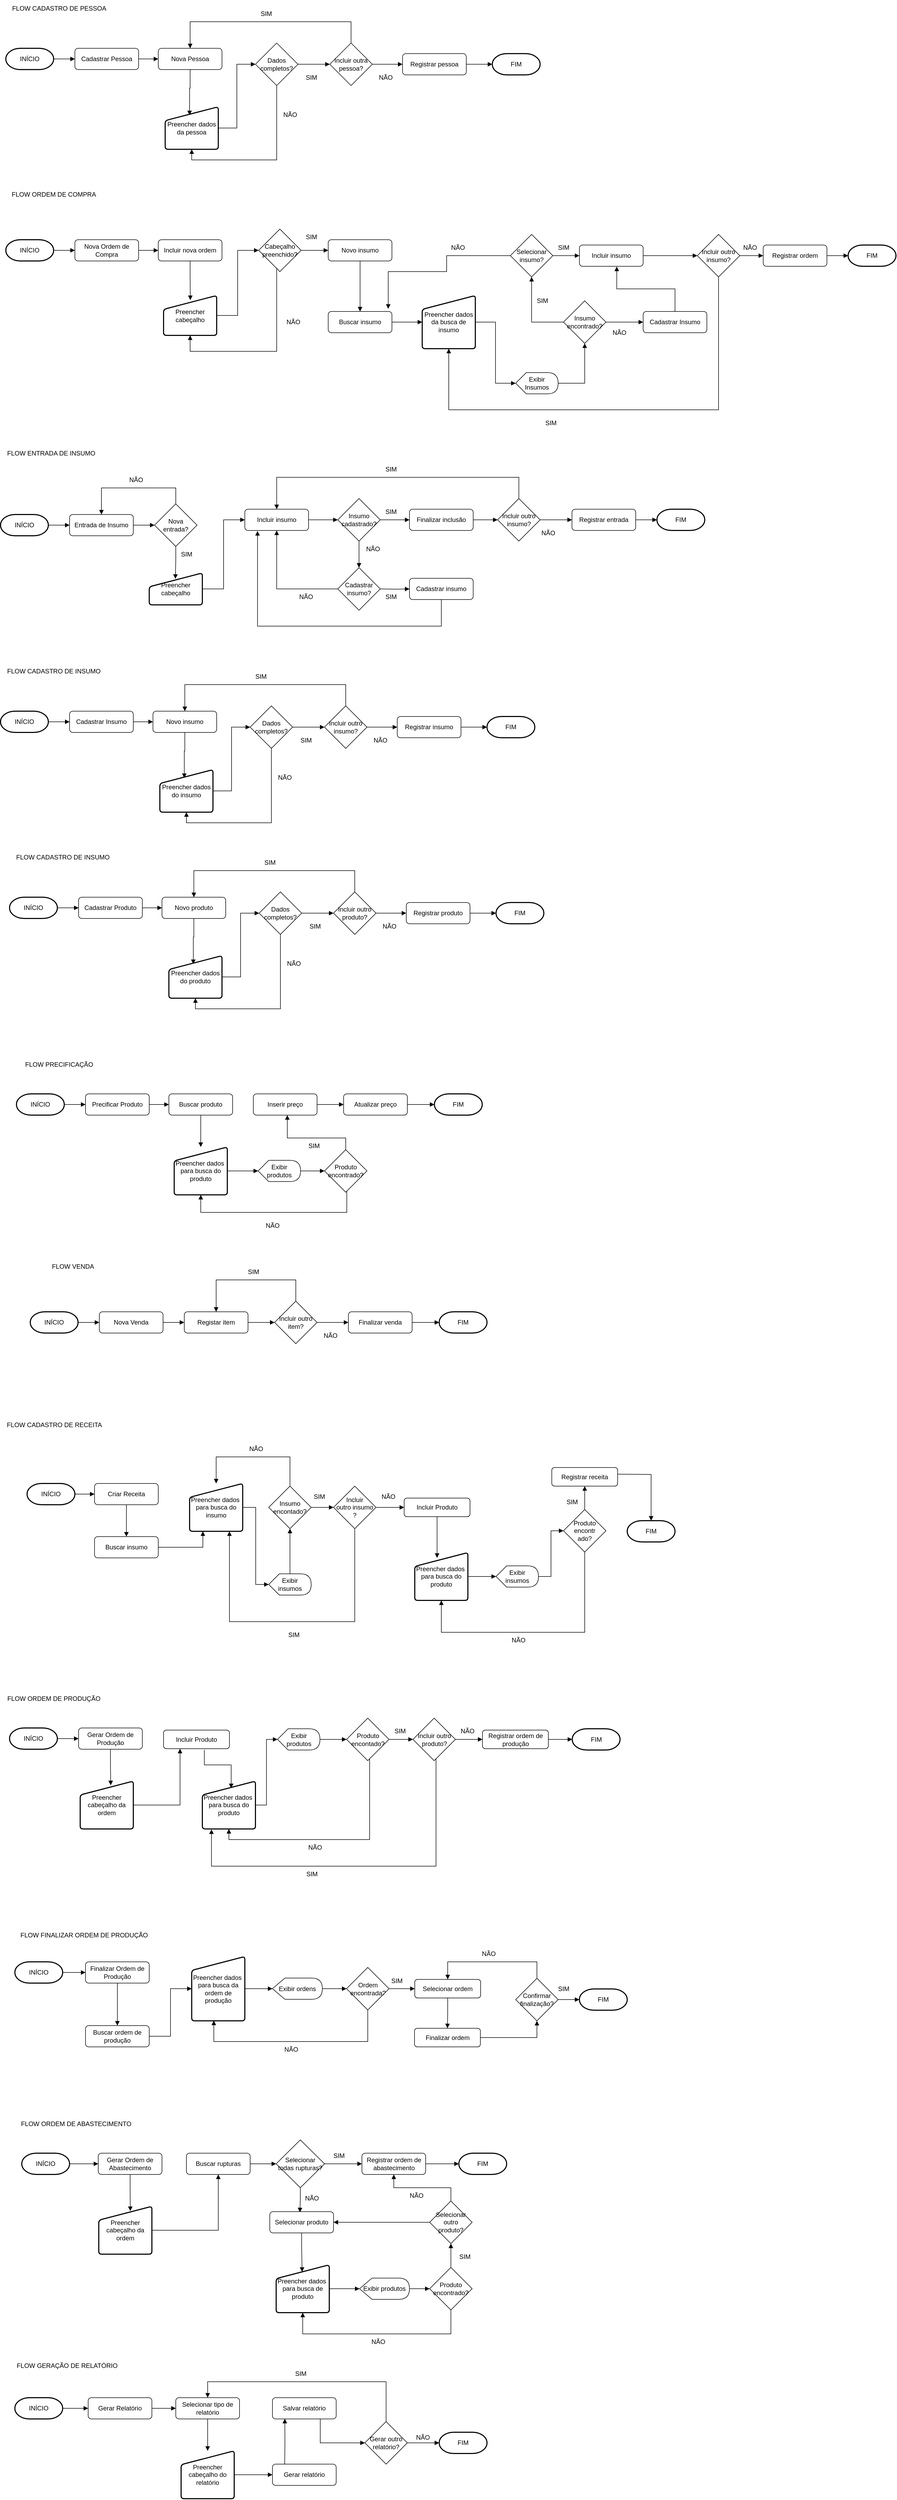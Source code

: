 <mxfile version="20.2.3" type="device"><diagram id="C5RBs43oDa-KdzZeNtuy" name="Page-1"><mxGraphModel dx="1085" dy="1497" grid="1" gridSize="10" guides="1" tooltips="1" connect="1" arrows="1" fold="1" page="1" pageScale="1" pageWidth="1169" pageHeight="827" math="0" shadow="0"><root><mxCell id="WIyWlLk6GJQsqaUBKTNV-0"/><mxCell id="WIyWlLk6GJQsqaUBKTNV-1" parent="WIyWlLk6GJQsqaUBKTNV-0"/><mxCell id="DRYZABC-nAy8sH9-BS60-190" style="edgeStyle=orthogonalEdgeStyle;rounded=0;orthogonalLoop=1;jettySize=auto;html=1;endArrow=block;endFill=1;" parent="WIyWlLk6GJQsqaUBKTNV-1" source="DRYZABC-nAy8sH9-BS60-1" target="DRYZABC-nAy8sH9-BS60-189" edge="1"><mxGeometry relative="1" as="geometry"/></mxCell><mxCell id="DRYZABC-nAy8sH9-BS60-1" value="Nova Ordem de Compra" style="rounded=1;whiteSpace=wrap;html=1;" parent="WIyWlLk6GJQsqaUBKTNV-1" vertex="1"><mxGeometry x="150" y="150" width="120" height="40" as="geometry"/></mxCell><mxCell id="DRYZABC-nAy8sH9-BS60-15" style="edgeStyle=orthogonalEdgeStyle;rounded=0;orthogonalLoop=1;jettySize=auto;html=1;entryX=0;entryY=0.5;entryDx=0;entryDy=0;endArrow=block;endFill=1;" parent="WIyWlLk6GJQsqaUBKTNV-1" source="DRYZABC-nAy8sH9-BS60-2" target="DRYZABC-nAy8sH9-BS60-1" edge="1"><mxGeometry relative="1" as="geometry"/></mxCell><mxCell id="DRYZABC-nAy8sH9-BS60-2" value="INÍCIO" style="strokeWidth=2;html=1;shape=mxgraph.flowchart.terminator;whiteSpace=wrap;" parent="WIyWlLk6GJQsqaUBKTNV-1" vertex="1"><mxGeometry x="20" y="150" width="90" height="40" as="geometry"/></mxCell><mxCell id="DRYZABC-nAy8sH9-BS60-197" style="edgeStyle=orthogonalEdgeStyle;rounded=0;orthogonalLoop=1;jettySize=auto;html=1;entryX=0.5;entryY=1;entryDx=0;entryDy=0;endArrow=block;endFill=1;" parent="WIyWlLk6GJQsqaUBKTNV-1" source="DRYZABC-nAy8sH9-BS60-5" target="DRYZABC-nAy8sH9-BS60-191" edge="1"><mxGeometry relative="1" as="geometry"><Array as="points"><mxPoint x="530" y="360"/><mxPoint x="367" y="360"/></Array></mxGeometry></mxCell><mxCell id="DRYZABC-nAy8sH9-BS60-201" style="edgeStyle=orthogonalEdgeStyle;rounded=0;orthogonalLoop=1;jettySize=auto;html=1;entryX=0;entryY=0.5;entryDx=0;entryDy=0;endArrow=block;endFill=1;" parent="WIyWlLk6GJQsqaUBKTNV-1" source="DRYZABC-nAy8sH9-BS60-5" target="DRYZABC-nAy8sH9-BS60-200" edge="1"><mxGeometry relative="1" as="geometry"/></mxCell><mxCell id="DRYZABC-nAy8sH9-BS60-5" value="Cabeçalho preenchido?" style="rhombus;whiteSpace=wrap;html=1;" parent="WIyWlLk6GJQsqaUBKTNV-1" vertex="1"><mxGeometry x="496" y="130" width="80" height="80" as="geometry"/></mxCell><mxCell id="DRYZABC-nAy8sH9-BS60-221" style="edgeStyle=orthogonalEdgeStyle;rounded=0;orthogonalLoop=1;jettySize=auto;html=1;entryX=0.5;entryY=1;entryDx=0;entryDy=0;endArrow=block;endFill=1;" parent="WIyWlLk6GJQsqaUBKTNV-1" source="DRYZABC-nAy8sH9-BS60-11" target="DRYZABC-nAy8sH9-BS60-220" edge="1"><mxGeometry relative="1" as="geometry"/></mxCell><mxCell id="DRYZABC-nAy8sH9-BS60-11" value="Exibir Insumos" style="shape=display;whiteSpace=wrap;html=1;" parent="WIyWlLk6GJQsqaUBKTNV-1" vertex="1"><mxGeometry x="980" y="400" width="80" height="40" as="geometry"/></mxCell><mxCell id="DRYZABC-nAy8sH9-BS60-210" style="edgeStyle=orthogonalEdgeStyle;rounded=0;orthogonalLoop=1;jettySize=auto;html=1;endArrow=block;endFill=1;exitX=0;exitY=0.5;exitDx=0;exitDy=0;" parent="WIyWlLk6GJQsqaUBKTNV-1" source="DRYZABC-nAy8sH9-BS60-13" edge="1"><mxGeometry relative="1" as="geometry"><mxPoint x="740" y="280" as="targetPoint"/><Array as="points"><mxPoint x="850" y="180"/><mxPoint x="850" y="210"/><mxPoint x="740" y="210"/></Array></mxGeometry></mxCell><mxCell id="DRYZABC-nAy8sH9-BS60-212" style="edgeStyle=orthogonalEdgeStyle;rounded=0;orthogonalLoop=1;jettySize=auto;html=1;endArrow=block;endFill=1;" parent="WIyWlLk6GJQsqaUBKTNV-1" source="DRYZABC-nAy8sH9-BS60-13" target="DRYZABC-nAy8sH9-BS60-18" edge="1"><mxGeometry relative="1" as="geometry"/></mxCell><mxCell id="DRYZABC-nAy8sH9-BS60-13" value="Selecionar insumo?" style="rhombus;whiteSpace=wrap;html=1;" parent="WIyWlLk6GJQsqaUBKTNV-1" vertex="1"><mxGeometry x="970" y="140" width="80" height="80" as="geometry"/></mxCell><mxCell id="DRYZABC-nAy8sH9-BS60-215" style="edgeStyle=orthogonalEdgeStyle;rounded=0;orthogonalLoop=1;jettySize=auto;html=1;entryX=0;entryY=0.5;entryDx=0;entryDy=0;endArrow=block;endFill=1;" parent="WIyWlLk6GJQsqaUBKTNV-1" source="DRYZABC-nAy8sH9-BS60-18" target="DRYZABC-nAy8sH9-BS60-214" edge="1"><mxGeometry relative="1" as="geometry"/></mxCell><mxCell id="DRYZABC-nAy8sH9-BS60-18" value="Incluir insumo" style="rounded=1;whiteSpace=wrap;html=1;" parent="WIyWlLk6GJQsqaUBKTNV-1" vertex="1"><mxGeometry x="1100" y="160" width="120" height="40" as="geometry"/></mxCell><mxCell id="DRYZABC-nAy8sH9-BS60-28" style="edgeStyle=orthogonalEdgeStyle;rounded=0;orthogonalLoop=1;jettySize=auto;html=1;entryX=0;entryY=0.5;entryDx=0;entryDy=0;entryPerimeter=0;endArrow=block;endFill=1;" parent="WIyWlLk6GJQsqaUBKTNV-1" source="DRYZABC-nAy8sH9-BS60-26" target="DRYZABC-nAy8sH9-BS60-27" edge="1"><mxGeometry relative="1" as="geometry"/></mxCell><mxCell id="DRYZABC-nAy8sH9-BS60-26" value="Registrar ordem" style="rounded=1;whiteSpace=wrap;html=1;" parent="WIyWlLk6GJQsqaUBKTNV-1" vertex="1"><mxGeometry x="1446.05" y="160" width="120" height="40" as="geometry"/></mxCell><mxCell id="DRYZABC-nAy8sH9-BS60-27" value="FIM" style="strokeWidth=2;html=1;shape=mxgraph.flowchart.terminator;whiteSpace=wrap;" parent="WIyWlLk6GJQsqaUBKTNV-1" vertex="1"><mxGeometry x="1606" y="160" width="90" height="40" as="geometry"/></mxCell><mxCell id="DRYZABC-nAy8sH9-BS60-40" value="NÃO" style="text;html=1;align=center;verticalAlign=middle;resizable=0;points=[];autosize=1;strokeColor=none;fillColor=none;" parent="WIyWlLk6GJQsqaUBKTNV-1" vertex="1"><mxGeometry x="1396.05" y="150" width="50" height="30" as="geometry"/></mxCell><mxCell id="DRYZABC-nAy8sH9-BS60-42" value="FLOW ORDEM DE COMPRA" style="text;html=1;align=center;verticalAlign=middle;resizable=0;points=[];autosize=1;strokeColor=none;fillColor=none;" parent="WIyWlLk6GJQsqaUBKTNV-1" vertex="1"><mxGeometry x="20" y="50" width="180" height="30" as="geometry"/></mxCell><mxCell id="DRYZABC-nAy8sH9-BS60-59" style="edgeStyle=orthogonalEdgeStyle;rounded=0;orthogonalLoop=1;jettySize=auto;html=1;entryX=0;entryY=0.5;entryDx=0;entryDy=0;endArrow=block;endFill=1;" parent="WIyWlLk6GJQsqaUBKTNV-1" source="DRYZABC-nAy8sH9-BS60-43" target="DRYZABC-nAy8sH9-BS60-44" edge="1"><mxGeometry relative="1" as="geometry"/></mxCell><mxCell id="DRYZABC-nAy8sH9-BS60-43" value="INÍCIO" style="strokeWidth=2;html=1;shape=mxgraph.flowchart.terminator;whiteSpace=wrap;" parent="WIyWlLk6GJQsqaUBKTNV-1" vertex="1"><mxGeometry x="10" y="667" width="90" height="40" as="geometry"/></mxCell><mxCell id="DRYZABC-nAy8sH9-BS60-67" style="edgeStyle=orthogonalEdgeStyle;rounded=0;orthogonalLoop=1;jettySize=auto;html=1;entryX=0;entryY=0.5;entryDx=0;entryDy=0;endArrow=block;endFill=1;" parent="WIyWlLk6GJQsqaUBKTNV-1" source="DRYZABC-nAy8sH9-BS60-44" target="DRYZABC-nAy8sH9-BS60-45" edge="1"><mxGeometry relative="1" as="geometry"/></mxCell><mxCell id="DRYZABC-nAy8sH9-BS60-44" value="Entrada de Insumo" style="rounded=1;whiteSpace=wrap;html=1;" parent="WIyWlLk6GJQsqaUBKTNV-1" vertex="1"><mxGeometry x="140" y="667" width="120" height="40" as="geometry"/></mxCell><mxCell id="DRYZABC-nAy8sH9-BS60-68" style="edgeStyle=orthogonalEdgeStyle;rounded=0;orthogonalLoop=1;jettySize=auto;html=1;entryX=0.5;entryY=0;entryDx=0;entryDy=0;endArrow=block;endFill=1;" parent="WIyWlLk6GJQsqaUBKTNV-1" source="DRYZABC-nAy8sH9-BS60-45" target="DRYZABC-nAy8sH9-BS60-44" edge="1"><mxGeometry relative="1" as="geometry"><Array as="points"><mxPoint x="340" y="617"/><mxPoint x="200" y="617"/></Array></mxGeometry></mxCell><mxCell id="DRYZABC-nAy8sH9-BS60-120" style="edgeStyle=orthogonalEdgeStyle;rounded=0;orthogonalLoop=1;jettySize=auto;html=1;entryX=0.492;entryY=0.184;entryDx=0;entryDy=0;entryPerimeter=0;endArrow=block;endFill=1;" parent="WIyWlLk6GJQsqaUBKTNV-1" source="DRYZABC-nAy8sH9-BS60-45" target="DRYZABC-nAy8sH9-BS60-118" edge="1"><mxGeometry relative="1" as="geometry"/></mxCell><mxCell id="DRYZABC-nAy8sH9-BS60-45" value="Nova entrada?" style="rhombus;whiteSpace=wrap;html=1;" parent="WIyWlLk6GJQsqaUBKTNV-1" vertex="1"><mxGeometry x="300" y="647" width="80" height="80" as="geometry"/></mxCell><mxCell id="DRYZABC-nAy8sH9-BS60-53" style="edgeStyle=orthogonalEdgeStyle;rounded=0;orthogonalLoop=1;jettySize=auto;html=1;entryX=0;entryY=0.5;entryDx=0;entryDy=0;endArrow=block;endFill=1;" parent="WIyWlLk6GJQsqaUBKTNV-1" source="DRYZABC-nAy8sH9-BS60-51" target="DRYZABC-nAy8sH9-BS60-52" edge="1"><mxGeometry relative="1" as="geometry"/></mxCell><mxCell id="DRYZABC-nAy8sH9-BS60-51" value="Incluir insumo" style="rounded=1;whiteSpace=wrap;html=1;" parent="WIyWlLk6GJQsqaUBKTNV-1" vertex="1"><mxGeometry x="470" y="657" width="120" height="40" as="geometry"/></mxCell><mxCell id="DRYZABC-nAy8sH9-BS60-61" style="edgeStyle=orthogonalEdgeStyle;rounded=0;orthogonalLoop=1;jettySize=auto;html=1;endArrow=block;endFill=1;" parent="WIyWlLk6GJQsqaUBKTNV-1" source="DRYZABC-nAy8sH9-BS60-52" target="DRYZABC-nAy8sH9-BS60-58" edge="1"><mxGeometry relative="1" as="geometry"/></mxCell><mxCell id="DRYZABC-nAy8sH9-BS60-72" style="edgeStyle=orthogonalEdgeStyle;rounded=0;orthogonalLoop=1;jettySize=auto;html=1;entryX=0.5;entryY=0;entryDx=0;entryDy=0;endArrow=block;endFill=1;" parent="WIyWlLk6GJQsqaUBKTNV-1" source="DRYZABC-nAy8sH9-BS60-52" target="DRYZABC-nAy8sH9-BS60-55" edge="1"><mxGeometry relative="1" as="geometry"/></mxCell><mxCell id="DRYZABC-nAy8sH9-BS60-52" value="Insumo cadastrado?" style="rhombus;whiteSpace=wrap;html=1;" parent="WIyWlLk6GJQsqaUBKTNV-1" vertex="1"><mxGeometry x="645" y="637" width="80" height="80" as="geometry"/></mxCell><mxCell id="DRYZABC-nAy8sH9-BS60-62" style="edgeStyle=orthogonalEdgeStyle;rounded=0;orthogonalLoop=1;jettySize=auto;html=1;endArrow=block;endFill=1;" parent="WIyWlLk6GJQsqaUBKTNV-1" target="DRYZABC-nAy8sH9-BS60-56" edge="1"><mxGeometry relative="1" as="geometry"><mxPoint x="725" y="807" as="sourcePoint"/></mxGeometry></mxCell><mxCell id="DRYZABC-nAy8sH9-BS60-63" style="edgeStyle=orthogonalEdgeStyle;rounded=0;orthogonalLoop=1;jettySize=auto;html=1;entryX=0.5;entryY=1;entryDx=0;entryDy=0;endArrow=block;endFill=1;exitX=0;exitY=0.5;exitDx=0;exitDy=0;" parent="WIyWlLk6GJQsqaUBKTNV-1" source="DRYZABC-nAy8sH9-BS60-55" target="DRYZABC-nAy8sH9-BS60-51" edge="1"><mxGeometry relative="1" as="geometry"><mxPoint x="645" y="807" as="sourcePoint"/></mxGeometry></mxCell><mxCell id="DRYZABC-nAy8sH9-BS60-55" value="Cadastrar insumo?&lt;br&gt;" style="rhombus;whiteSpace=wrap;html=1;" parent="WIyWlLk6GJQsqaUBKTNV-1" vertex="1"><mxGeometry x="645" y="767" width="80" height="80" as="geometry"/></mxCell><mxCell id="DRYZABC-nAy8sH9-BS60-77" style="edgeStyle=orthogonalEdgeStyle;rounded=0;orthogonalLoop=1;jettySize=auto;html=1;entryX=0.199;entryY=1.025;entryDx=0;entryDy=0;entryPerimeter=0;endArrow=block;endFill=1;" parent="WIyWlLk6GJQsqaUBKTNV-1" source="DRYZABC-nAy8sH9-BS60-56" target="DRYZABC-nAy8sH9-BS60-51" edge="1"><mxGeometry relative="1" as="geometry"><Array as="points"><mxPoint x="840" y="877"/><mxPoint x="494" y="877"/></Array></mxGeometry></mxCell><mxCell id="DRYZABC-nAy8sH9-BS60-56" value="Cadastrar insumo&lt;br&gt;" style="rounded=1;whiteSpace=wrap;html=1;" parent="WIyWlLk6GJQsqaUBKTNV-1" vertex="1"><mxGeometry x="780" y="787" width="120" height="40" as="geometry"/></mxCell><mxCell id="DRYZABC-nAy8sH9-BS60-79" style="edgeStyle=orthogonalEdgeStyle;rounded=0;orthogonalLoop=1;jettySize=auto;html=1;endArrow=block;endFill=1;" parent="WIyWlLk6GJQsqaUBKTNV-1" source="DRYZABC-nAy8sH9-BS60-58" target="DRYZABC-nAy8sH9-BS60-78" edge="1"><mxGeometry relative="1" as="geometry"/></mxCell><mxCell id="DRYZABC-nAy8sH9-BS60-58" value="Finalizar inclusão" style="rounded=1;whiteSpace=wrap;html=1;" parent="WIyWlLk6GJQsqaUBKTNV-1" vertex="1"><mxGeometry x="780" y="657" width="120" height="40" as="geometry"/></mxCell><mxCell id="DRYZABC-nAy8sH9-BS60-65" value="NÃO" style="text;html=1;align=center;verticalAlign=middle;resizable=0;points=[];autosize=1;strokeColor=none;fillColor=none;" parent="WIyWlLk6GJQsqaUBKTNV-1" vertex="1"><mxGeometry x="560" y="807" width="50" height="30" as="geometry"/></mxCell><mxCell id="DRYZABC-nAy8sH9-BS60-66" value="NÃO" style="text;html=1;align=center;verticalAlign=middle;resizable=0;points=[];autosize=1;strokeColor=none;fillColor=none;" parent="WIyWlLk6GJQsqaUBKTNV-1" vertex="1"><mxGeometry x="240" y="587" width="50" height="30" as="geometry"/></mxCell><mxCell id="DRYZABC-nAy8sH9-BS60-69" value="SIM" style="text;html=1;align=center;verticalAlign=middle;resizable=0;points=[];autosize=1;strokeColor=none;fillColor=none;" parent="WIyWlLk6GJQsqaUBKTNV-1" vertex="1"><mxGeometry x="340" y="727" width="40" height="30" as="geometry"/></mxCell><mxCell id="DRYZABC-nAy8sH9-BS60-70" value="NÃO" style="text;html=1;align=center;verticalAlign=middle;resizable=0;points=[];autosize=1;strokeColor=none;fillColor=none;" parent="WIyWlLk6GJQsqaUBKTNV-1" vertex="1"><mxGeometry x="686" y="717" width="50" height="30" as="geometry"/></mxCell><mxCell id="DRYZABC-nAy8sH9-BS60-73" value="SIM" style="text;html=1;align=center;verticalAlign=middle;resizable=0;points=[];autosize=1;strokeColor=none;fillColor=none;" parent="WIyWlLk6GJQsqaUBKTNV-1" vertex="1"><mxGeometry x="725" y="807" width="40" height="30" as="geometry"/></mxCell><mxCell id="DRYZABC-nAy8sH9-BS60-74" value="SIM" style="text;html=1;align=center;verticalAlign=middle;resizable=0;points=[];autosize=1;strokeColor=none;fillColor=none;" parent="WIyWlLk6GJQsqaUBKTNV-1" vertex="1"><mxGeometry x="725" y="647" width="40" height="30" as="geometry"/></mxCell><mxCell id="DRYZABC-nAy8sH9-BS60-80" style="edgeStyle=orthogonalEdgeStyle;rounded=0;orthogonalLoop=1;jettySize=auto;html=1;entryX=0.5;entryY=0;entryDx=0;entryDy=0;endArrow=block;endFill=1;" parent="WIyWlLk6GJQsqaUBKTNV-1" source="DRYZABC-nAy8sH9-BS60-78" target="DRYZABC-nAy8sH9-BS60-51" edge="1"><mxGeometry relative="1" as="geometry"><Array as="points"><mxPoint x="986" y="597"/><mxPoint x="530" y="597"/></Array></mxGeometry></mxCell><mxCell id="DRYZABC-nAy8sH9-BS60-83" style="edgeStyle=orthogonalEdgeStyle;rounded=0;orthogonalLoop=1;jettySize=auto;html=1;endArrow=block;endFill=1;" parent="WIyWlLk6GJQsqaUBKTNV-1" source="DRYZABC-nAy8sH9-BS60-78" target="DRYZABC-nAy8sH9-BS60-104" edge="1"><mxGeometry relative="1" as="geometry"><mxPoint x="1076" y="677" as="targetPoint"/></mxGeometry></mxCell><mxCell id="DRYZABC-nAy8sH9-BS60-78" value="Incluir outro insumo?&lt;br&gt;" style="rhombus;whiteSpace=wrap;html=1;" parent="WIyWlLk6GJQsqaUBKTNV-1" vertex="1"><mxGeometry x="946" y="637" width="80" height="80" as="geometry"/></mxCell><mxCell id="DRYZABC-nAy8sH9-BS60-81" value="SIM" style="text;html=1;align=center;verticalAlign=middle;resizable=0;points=[];autosize=1;strokeColor=none;fillColor=none;" parent="WIyWlLk6GJQsqaUBKTNV-1" vertex="1"><mxGeometry x="725" y="567" width="40" height="30" as="geometry"/></mxCell><mxCell id="DRYZABC-nAy8sH9-BS60-84" value="NÃO" style="text;html=1;align=center;verticalAlign=middle;resizable=0;points=[];autosize=1;strokeColor=none;fillColor=none;" parent="WIyWlLk6GJQsqaUBKTNV-1" vertex="1"><mxGeometry x="1016" y="687" width="50" height="30" as="geometry"/></mxCell><mxCell id="DRYZABC-nAy8sH9-BS60-85" value="FLOW ENTRADA DE INSUMO" style="text;html=1;align=center;verticalAlign=middle;resizable=0;points=[];autosize=1;strokeColor=none;fillColor=none;" parent="WIyWlLk6GJQsqaUBKTNV-1" vertex="1"><mxGeometry x="10" y="537" width="190" height="30" as="geometry"/></mxCell><mxCell id="DRYZABC-nAy8sH9-BS60-92" style="edgeStyle=orthogonalEdgeStyle;rounded=0;orthogonalLoop=1;jettySize=auto;html=1;entryX=0;entryY=0.5;entryDx=0;entryDy=0;endArrow=block;endFill=1;" parent="WIyWlLk6GJQsqaUBKTNV-1" source="DRYZABC-nAy8sH9-BS60-86" target="DRYZABC-nAy8sH9-BS60-88" edge="1"><mxGeometry relative="1" as="geometry"/></mxCell><mxCell id="DRYZABC-nAy8sH9-BS60-86" value="INÍCIO" style="strokeWidth=2;html=1;shape=mxgraph.flowchart.terminator;whiteSpace=wrap;" parent="WIyWlLk6GJQsqaUBKTNV-1" vertex="1"><mxGeometry x="66" y="2167" width="90" height="40" as="geometry"/></mxCell><mxCell id="DRYZABC-nAy8sH9-BS60-93" style="edgeStyle=orthogonalEdgeStyle;rounded=0;orthogonalLoop=1;jettySize=auto;html=1;entryX=0;entryY=0.5;entryDx=0;entryDy=0;endArrow=block;endFill=1;" parent="WIyWlLk6GJQsqaUBKTNV-1" source="DRYZABC-nAy8sH9-BS60-88" target="DRYZABC-nAy8sH9-BS60-91" edge="1"><mxGeometry relative="1" as="geometry"/></mxCell><mxCell id="DRYZABC-nAy8sH9-BS60-88" value="Nova Venda" style="rounded=1;whiteSpace=wrap;html=1;" parent="WIyWlLk6GJQsqaUBKTNV-1" vertex="1"><mxGeometry x="196" y="2167" width="120" height="40" as="geometry"/></mxCell><mxCell id="DRYZABC-nAy8sH9-BS60-95" style="edgeStyle=orthogonalEdgeStyle;rounded=0;orthogonalLoop=1;jettySize=auto;html=1;entryX=0;entryY=0.5;entryDx=0;entryDy=0;endArrow=block;endFill=1;" parent="WIyWlLk6GJQsqaUBKTNV-1" source="DRYZABC-nAy8sH9-BS60-91" target="DRYZABC-nAy8sH9-BS60-94" edge="1"><mxGeometry relative="1" as="geometry"/></mxCell><mxCell id="DRYZABC-nAy8sH9-BS60-91" value="Registar item" style="rounded=1;whiteSpace=wrap;html=1;" parent="WIyWlLk6GJQsqaUBKTNV-1" vertex="1"><mxGeometry x="356" y="2167" width="120" height="40" as="geometry"/></mxCell><mxCell id="DRYZABC-nAy8sH9-BS60-96" style="edgeStyle=orthogonalEdgeStyle;rounded=0;orthogonalLoop=1;jettySize=auto;html=1;entryX=0.5;entryY=0;entryDx=0;entryDy=0;endArrow=block;endFill=1;" parent="WIyWlLk6GJQsqaUBKTNV-1" source="DRYZABC-nAy8sH9-BS60-94" target="DRYZABC-nAy8sH9-BS60-91" edge="1"><mxGeometry relative="1" as="geometry"><Array as="points"><mxPoint x="566" y="2107"/><mxPoint x="416" y="2107"/></Array></mxGeometry></mxCell><mxCell id="DRYZABC-nAy8sH9-BS60-100" style="edgeStyle=orthogonalEdgeStyle;rounded=0;orthogonalLoop=1;jettySize=auto;html=1;entryX=0;entryY=0.5;entryDx=0;entryDy=0;endArrow=block;endFill=1;" parent="WIyWlLk6GJQsqaUBKTNV-1" source="DRYZABC-nAy8sH9-BS60-94" target="DRYZABC-nAy8sH9-BS60-98" edge="1"><mxGeometry relative="1" as="geometry"/></mxCell><mxCell id="DRYZABC-nAy8sH9-BS60-94" value="Incluir outro item?&lt;br&gt;" style="rhombus;whiteSpace=wrap;html=1;" parent="WIyWlLk6GJQsqaUBKTNV-1" vertex="1"><mxGeometry x="526" y="2147" width="80" height="80" as="geometry"/></mxCell><mxCell id="DRYZABC-nAy8sH9-BS60-102" style="edgeStyle=orthogonalEdgeStyle;rounded=0;orthogonalLoop=1;jettySize=auto;html=1;entryX=0;entryY=0.5;entryDx=0;entryDy=0;entryPerimeter=0;endArrow=block;endFill=1;" parent="WIyWlLk6GJQsqaUBKTNV-1" source="DRYZABC-nAy8sH9-BS60-98" target="DRYZABC-nAy8sH9-BS60-101" edge="1"><mxGeometry relative="1" as="geometry"/></mxCell><mxCell id="DRYZABC-nAy8sH9-BS60-98" value="Finalizar venda" style="rounded=1;whiteSpace=wrap;html=1;" parent="WIyWlLk6GJQsqaUBKTNV-1" vertex="1"><mxGeometry x="665" y="2167" width="120" height="40" as="geometry"/></mxCell><mxCell id="DRYZABC-nAy8sH9-BS60-101" value="FIM" style="strokeWidth=2;html=1;shape=mxgraph.flowchart.terminator;whiteSpace=wrap;" parent="WIyWlLk6GJQsqaUBKTNV-1" vertex="1"><mxGeometry x="836" y="2167" width="90" height="40" as="geometry"/></mxCell><mxCell id="DRYZABC-nAy8sH9-BS60-103" value="FIM" style="strokeWidth=2;html=1;shape=mxgraph.flowchart.terminator;whiteSpace=wrap;" parent="WIyWlLk6GJQsqaUBKTNV-1" vertex="1"><mxGeometry x="1246" y="657" width="90" height="40" as="geometry"/></mxCell><mxCell id="DRYZABC-nAy8sH9-BS60-107" style="edgeStyle=orthogonalEdgeStyle;rounded=0;orthogonalLoop=1;jettySize=auto;html=1;endArrow=block;endFill=1;" parent="WIyWlLk6GJQsqaUBKTNV-1" source="DRYZABC-nAy8sH9-BS60-104" target="DRYZABC-nAy8sH9-BS60-103" edge="1"><mxGeometry relative="1" as="geometry"/></mxCell><mxCell id="DRYZABC-nAy8sH9-BS60-104" value="Registrar entrada" style="rounded=1;whiteSpace=wrap;html=1;" parent="WIyWlLk6GJQsqaUBKTNV-1" vertex="1"><mxGeometry x="1086" y="657" width="120" height="40" as="geometry"/></mxCell><mxCell id="DRYZABC-nAy8sH9-BS60-108" value="NÃO" style="text;html=1;align=center;verticalAlign=middle;resizable=0;points=[];autosize=1;strokeColor=none;fillColor=none;" parent="WIyWlLk6GJQsqaUBKTNV-1" vertex="1"><mxGeometry x="606" y="2197" width="50" height="30" as="geometry"/></mxCell><mxCell id="DRYZABC-nAy8sH9-BS60-109" value="SIM" style="text;html=1;align=center;verticalAlign=middle;resizable=0;points=[];autosize=1;strokeColor=none;fillColor=none;" parent="WIyWlLk6GJQsqaUBKTNV-1" vertex="1"><mxGeometry x="466" y="2077" width="40" height="30" as="geometry"/></mxCell><mxCell id="DRYZABC-nAy8sH9-BS60-110" value="FLOW VENDA" style="text;html=1;align=center;verticalAlign=middle;resizable=0;points=[];autosize=1;strokeColor=none;fillColor=none;" parent="WIyWlLk6GJQsqaUBKTNV-1" vertex="1"><mxGeometry x="96" y="2067" width="100" height="30" as="geometry"/></mxCell><mxCell id="DRYZABC-nAy8sH9-BS60-113" style="edgeStyle=orthogonalEdgeStyle;rounded=0;orthogonalLoop=1;jettySize=auto;html=1;endArrow=block;endFill=1;" parent="WIyWlLk6GJQsqaUBKTNV-1" source="DRYZABC-nAy8sH9-BS60-111" target="DRYZABC-nAy8sH9-BS60-112" edge="1"><mxGeometry relative="1" as="geometry"/></mxCell><mxCell id="DRYZABC-nAy8sH9-BS60-111" value="INÍCIO" style="strokeWidth=2;html=1;shape=mxgraph.flowchart.terminator;whiteSpace=wrap;" parent="WIyWlLk6GJQsqaUBKTNV-1" vertex="1"><mxGeometry x="10" y="1037" width="90" height="40" as="geometry"/></mxCell><mxCell id="DRYZABC-nAy8sH9-BS60-116" style="edgeStyle=orthogonalEdgeStyle;rounded=0;orthogonalLoop=1;jettySize=auto;html=1;endArrow=block;endFill=1;" parent="WIyWlLk6GJQsqaUBKTNV-1" source="DRYZABC-nAy8sH9-BS60-112" target="DRYZABC-nAy8sH9-BS60-115" edge="1"><mxGeometry relative="1" as="geometry"/></mxCell><mxCell id="DRYZABC-nAy8sH9-BS60-112" value="Cadastrar Insumo" style="rounded=1;whiteSpace=wrap;html=1;" parent="WIyWlLk6GJQsqaUBKTNV-1" vertex="1"><mxGeometry x="140" y="1037" width="120" height="40" as="geometry"/></mxCell><mxCell id="DRYZABC-nAy8sH9-BS60-122" style="edgeStyle=orthogonalEdgeStyle;rounded=0;orthogonalLoop=1;jettySize=auto;html=1;entryX=0.46;entryY=0.199;entryDx=0;entryDy=0;entryPerimeter=0;endArrow=block;endFill=1;" parent="WIyWlLk6GJQsqaUBKTNV-1" source="DRYZABC-nAy8sH9-BS60-115" target="DRYZABC-nAy8sH9-BS60-117" edge="1"><mxGeometry relative="1" as="geometry"/></mxCell><mxCell id="DRYZABC-nAy8sH9-BS60-115" value="Novo insumo" style="rounded=1;whiteSpace=wrap;html=1;" parent="WIyWlLk6GJQsqaUBKTNV-1" vertex="1"><mxGeometry x="297" y="1037" width="120" height="40" as="geometry"/></mxCell><mxCell id="DRYZABC-nAy8sH9-BS60-124" style="edgeStyle=orthogonalEdgeStyle;rounded=0;orthogonalLoop=1;jettySize=auto;html=1;entryX=0;entryY=0.5;entryDx=0;entryDy=0;endArrow=block;endFill=1;" parent="WIyWlLk6GJQsqaUBKTNV-1" source="DRYZABC-nAy8sH9-BS60-117" target="DRYZABC-nAy8sH9-BS60-123" edge="1"><mxGeometry relative="1" as="geometry"/></mxCell><mxCell id="DRYZABC-nAy8sH9-BS60-117" value="Preencher dados do insumo" style="html=1;strokeWidth=2;shape=manualInput;whiteSpace=wrap;rounded=1;size=26;arcSize=11;" parent="WIyWlLk6GJQsqaUBKTNV-1" vertex="1"><mxGeometry x="310" y="1147" width="100" height="80" as="geometry"/></mxCell><mxCell id="DRYZABC-nAy8sH9-BS60-121" style="edgeStyle=orthogonalEdgeStyle;rounded=0;orthogonalLoop=1;jettySize=auto;html=1;entryX=0;entryY=0.5;entryDx=0;entryDy=0;endArrow=block;endFill=1;" parent="WIyWlLk6GJQsqaUBKTNV-1" source="DRYZABC-nAy8sH9-BS60-118" target="DRYZABC-nAy8sH9-BS60-51" edge="1"><mxGeometry relative="1" as="geometry"/></mxCell><mxCell id="DRYZABC-nAy8sH9-BS60-118" value="Preencher cabeçalho" style="html=1;strokeWidth=2;shape=manualInput;whiteSpace=wrap;rounded=1;size=26;arcSize=11;" parent="WIyWlLk6GJQsqaUBKTNV-1" vertex="1"><mxGeometry x="290" y="777" width="100" height="60" as="geometry"/></mxCell><mxCell id="DRYZABC-nAy8sH9-BS60-125" style="edgeStyle=orthogonalEdgeStyle;rounded=0;orthogonalLoop=1;jettySize=auto;html=1;entryX=0.5;entryY=1;entryDx=0;entryDy=0;endArrow=block;endFill=1;" parent="WIyWlLk6GJQsqaUBKTNV-1" source="DRYZABC-nAy8sH9-BS60-123" target="DRYZABC-nAy8sH9-BS60-117" edge="1"><mxGeometry relative="1" as="geometry"><Array as="points"><mxPoint x="520" y="1247"/><mxPoint x="360" y="1247"/></Array></mxGeometry></mxCell><mxCell id="DRYZABC-nAy8sH9-BS60-131" style="edgeStyle=orthogonalEdgeStyle;rounded=0;orthogonalLoop=1;jettySize=auto;html=1;entryX=0;entryY=0.5;entryDx=0;entryDy=0;endArrow=block;endFill=1;" parent="WIyWlLk6GJQsqaUBKTNV-1" source="DRYZABC-nAy8sH9-BS60-123" target="DRYZABC-nAy8sH9-BS60-130" edge="1"><mxGeometry relative="1" as="geometry"/></mxCell><mxCell id="DRYZABC-nAy8sH9-BS60-123" value="Dados completos?" style="rhombus;whiteSpace=wrap;html=1;" parent="WIyWlLk6GJQsqaUBKTNV-1" vertex="1"><mxGeometry x="480" y="1027" width="80" height="80" as="geometry"/></mxCell><mxCell id="DRYZABC-nAy8sH9-BS60-129" value="NÃO" style="text;html=1;align=center;verticalAlign=middle;resizable=0;points=[];autosize=1;strokeColor=none;fillColor=none;" parent="WIyWlLk6GJQsqaUBKTNV-1" vertex="1"><mxGeometry x="520" y="1147" width="50" height="30" as="geometry"/></mxCell><mxCell id="DRYZABC-nAy8sH9-BS60-132" style="edgeStyle=orthogonalEdgeStyle;rounded=0;orthogonalLoop=1;jettySize=auto;html=1;entryX=0.5;entryY=0;entryDx=0;entryDy=0;endArrow=block;endFill=1;" parent="WIyWlLk6GJQsqaUBKTNV-1" source="DRYZABC-nAy8sH9-BS60-130" target="DRYZABC-nAy8sH9-BS60-115" edge="1"><mxGeometry relative="1" as="geometry"><Array as="points"><mxPoint x="660" y="987"/><mxPoint x="357" y="987"/></Array></mxGeometry></mxCell><mxCell id="DRYZABC-nAy8sH9-BS60-139" style="edgeStyle=orthogonalEdgeStyle;rounded=0;orthogonalLoop=1;jettySize=auto;html=1;entryX=0;entryY=0.5;entryDx=0;entryDy=0;endArrow=block;endFill=1;" parent="WIyWlLk6GJQsqaUBKTNV-1" source="DRYZABC-nAy8sH9-BS60-130" target="DRYZABC-nAy8sH9-BS60-138" edge="1"><mxGeometry relative="1" as="geometry"/></mxCell><mxCell id="DRYZABC-nAy8sH9-BS60-130" value="Incluir outro insumo?" style="rhombus;whiteSpace=wrap;html=1;" parent="WIyWlLk6GJQsqaUBKTNV-1" vertex="1"><mxGeometry x="620" y="1027" width="80" height="80" as="geometry"/></mxCell><mxCell id="DRYZABC-nAy8sH9-BS60-133" value="SIM" style="text;html=1;align=center;verticalAlign=middle;resizable=0;points=[];autosize=1;strokeColor=none;fillColor=none;" parent="WIyWlLk6GJQsqaUBKTNV-1" vertex="1"><mxGeometry x="480" y="957" width="40" height="30" as="geometry"/></mxCell><mxCell id="DRYZABC-nAy8sH9-BS60-134" value="SIM" style="text;html=1;align=center;verticalAlign=middle;resizable=0;points=[];autosize=1;strokeColor=none;fillColor=none;" parent="WIyWlLk6GJQsqaUBKTNV-1" vertex="1"><mxGeometry x="565" y="1077" width="40" height="30" as="geometry"/></mxCell><mxCell id="DRYZABC-nAy8sH9-BS60-135" value="FIM" style="strokeWidth=2;html=1;shape=mxgraph.flowchart.terminator;whiteSpace=wrap;" parent="WIyWlLk6GJQsqaUBKTNV-1" vertex="1"><mxGeometry x="926" y="1047" width="90" height="40" as="geometry"/></mxCell><mxCell id="DRYZABC-nAy8sH9-BS60-137" value="NÃO" style="text;html=1;align=center;verticalAlign=middle;resizable=0;points=[];autosize=1;strokeColor=none;fillColor=none;" parent="WIyWlLk6GJQsqaUBKTNV-1" vertex="1"><mxGeometry x="700" y="1077" width="50" height="30" as="geometry"/></mxCell><mxCell id="DRYZABC-nAy8sH9-BS60-140" style="edgeStyle=orthogonalEdgeStyle;rounded=0;orthogonalLoop=1;jettySize=auto;html=1;entryX=0;entryY=0.5;entryDx=0;entryDy=0;entryPerimeter=0;endArrow=block;endFill=1;" parent="WIyWlLk6GJQsqaUBKTNV-1" source="DRYZABC-nAy8sH9-BS60-138" target="DRYZABC-nAy8sH9-BS60-135" edge="1"><mxGeometry relative="1" as="geometry"/></mxCell><mxCell id="DRYZABC-nAy8sH9-BS60-138" value="Registrar insumo" style="rounded=1;whiteSpace=wrap;html=1;" parent="WIyWlLk6GJQsqaUBKTNV-1" vertex="1"><mxGeometry x="757" y="1047" width="120" height="40" as="geometry"/></mxCell><mxCell id="DRYZABC-nAy8sH9-BS60-141" value="FLOW CADASTRO DE INSUMO&lt;br&gt;" style="text;html=1;align=center;verticalAlign=middle;resizable=0;points=[];autosize=1;strokeColor=none;fillColor=none;" parent="WIyWlLk6GJQsqaUBKTNV-1" vertex="1"><mxGeometry x="10" y="947" width="200" height="30" as="geometry"/></mxCell><mxCell id="DRYZABC-nAy8sH9-BS60-142" style="edgeStyle=orthogonalEdgeStyle;rounded=0;orthogonalLoop=1;jettySize=auto;html=1;endArrow=block;endFill=1;" parent="WIyWlLk6GJQsqaUBKTNV-1" source="DRYZABC-nAy8sH9-BS60-143" target="DRYZABC-nAy8sH9-BS60-145" edge="1"><mxGeometry relative="1" as="geometry"/></mxCell><mxCell id="DRYZABC-nAy8sH9-BS60-143" value="INÍCIO" style="strokeWidth=2;html=1;shape=mxgraph.flowchart.terminator;whiteSpace=wrap;" parent="WIyWlLk6GJQsqaUBKTNV-1" vertex="1"><mxGeometry x="27" y="1387" width="90" height="40" as="geometry"/></mxCell><mxCell id="DRYZABC-nAy8sH9-BS60-144" style="edgeStyle=orthogonalEdgeStyle;rounded=0;orthogonalLoop=1;jettySize=auto;html=1;endArrow=block;endFill=1;" parent="WIyWlLk6GJQsqaUBKTNV-1" source="DRYZABC-nAy8sH9-BS60-145" target="DRYZABC-nAy8sH9-BS60-147" edge="1"><mxGeometry relative="1" as="geometry"/></mxCell><mxCell id="DRYZABC-nAy8sH9-BS60-145" value="Cadastrar Produto" style="rounded=1;whiteSpace=wrap;html=1;" parent="WIyWlLk6GJQsqaUBKTNV-1" vertex="1"><mxGeometry x="157" y="1387" width="120" height="40" as="geometry"/></mxCell><mxCell id="DRYZABC-nAy8sH9-BS60-146" style="edgeStyle=orthogonalEdgeStyle;rounded=0;orthogonalLoop=1;jettySize=auto;html=1;entryX=0.46;entryY=0.199;entryDx=0;entryDy=0;entryPerimeter=0;endArrow=block;endFill=1;" parent="WIyWlLk6GJQsqaUBKTNV-1" source="DRYZABC-nAy8sH9-BS60-147" target="DRYZABC-nAy8sH9-BS60-149" edge="1"><mxGeometry relative="1" as="geometry"/></mxCell><mxCell id="DRYZABC-nAy8sH9-BS60-147" value="Novo produto" style="rounded=1;whiteSpace=wrap;html=1;" parent="WIyWlLk6GJQsqaUBKTNV-1" vertex="1"><mxGeometry x="314" y="1387" width="120" height="40" as="geometry"/></mxCell><mxCell id="DRYZABC-nAy8sH9-BS60-148" style="edgeStyle=orthogonalEdgeStyle;rounded=0;orthogonalLoop=1;jettySize=auto;html=1;entryX=0;entryY=0.5;entryDx=0;entryDy=0;endArrow=block;endFill=1;" parent="WIyWlLk6GJQsqaUBKTNV-1" source="DRYZABC-nAy8sH9-BS60-149" target="DRYZABC-nAy8sH9-BS60-152" edge="1"><mxGeometry relative="1" as="geometry"/></mxCell><mxCell id="DRYZABC-nAy8sH9-BS60-149" value="Preencher dados do produto" style="html=1;strokeWidth=2;shape=manualInput;whiteSpace=wrap;rounded=1;size=26;arcSize=11;" parent="WIyWlLk6GJQsqaUBKTNV-1" vertex="1"><mxGeometry x="327" y="1497" width="100" height="80" as="geometry"/></mxCell><mxCell id="DRYZABC-nAy8sH9-BS60-150" style="edgeStyle=orthogonalEdgeStyle;rounded=0;orthogonalLoop=1;jettySize=auto;html=1;entryX=0.5;entryY=1;entryDx=0;entryDy=0;endArrow=block;endFill=1;" parent="WIyWlLk6GJQsqaUBKTNV-1" source="DRYZABC-nAy8sH9-BS60-152" target="DRYZABC-nAy8sH9-BS60-149" edge="1"><mxGeometry relative="1" as="geometry"><Array as="points"><mxPoint x="537" y="1597"/><mxPoint x="377" y="1597"/></Array></mxGeometry></mxCell><mxCell id="DRYZABC-nAy8sH9-BS60-151" style="edgeStyle=orthogonalEdgeStyle;rounded=0;orthogonalLoop=1;jettySize=auto;html=1;entryX=0;entryY=0.5;entryDx=0;entryDy=0;endArrow=block;endFill=1;" parent="WIyWlLk6GJQsqaUBKTNV-1" source="DRYZABC-nAy8sH9-BS60-152" target="DRYZABC-nAy8sH9-BS60-156" edge="1"><mxGeometry relative="1" as="geometry"/></mxCell><mxCell id="DRYZABC-nAy8sH9-BS60-152" value="Dados completos?" style="rhombus;whiteSpace=wrap;html=1;" parent="WIyWlLk6GJQsqaUBKTNV-1" vertex="1"><mxGeometry x="497" y="1377" width="80" height="80" as="geometry"/></mxCell><mxCell id="DRYZABC-nAy8sH9-BS60-153" value="NÃO" style="text;html=1;align=center;verticalAlign=middle;resizable=0;points=[];autosize=1;strokeColor=none;fillColor=none;" parent="WIyWlLk6GJQsqaUBKTNV-1" vertex="1"><mxGeometry x="537" y="1497" width="50" height="30" as="geometry"/></mxCell><mxCell id="DRYZABC-nAy8sH9-BS60-154" style="edgeStyle=orthogonalEdgeStyle;rounded=0;orthogonalLoop=1;jettySize=auto;html=1;entryX=0.5;entryY=0;entryDx=0;entryDy=0;endArrow=block;endFill=1;" parent="WIyWlLk6GJQsqaUBKTNV-1" source="DRYZABC-nAy8sH9-BS60-156" target="DRYZABC-nAy8sH9-BS60-147" edge="1"><mxGeometry relative="1" as="geometry"><Array as="points"><mxPoint x="677" y="1337"/><mxPoint x="374" y="1337"/></Array></mxGeometry></mxCell><mxCell id="DRYZABC-nAy8sH9-BS60-155" style="edgeStyle=orthogonalEdgeStyle;rounded=0;orthogonalLoop=1;jettySize=auto;html=1;entryX=0;entryY=0.5;entryDx=0;entryDy=0;endArrow=block;endFill=1;" parent="WIyWlLk6GJQsqaUBKTNV-1" source="DRYZABC-nAy8sH9-BS60-156" target="DRYZABC-nAy8sH9-BS60-162" edge="1"><mxGeometry relative="1" as="geometry"/></mxCell><mxCell id="DRYZABC-nAy8sH9-BS60-156" value="Incluir outro produto?" style="rhombus;whiteSpace=wrap;html=1;" parent="WIyWlLk6GJQsqaUBKTNV-1" vertex="1"><mxGeometry x="637" y="1377" width="80" height="80" as="geometry"/></mxCell><mxCell id="DRYZABC-nAy8sH9-BS60-157" value="SIM" style="text;html=1;align=center;verticalAlign=middle;resizable=0;points=[];autosize=1;strokeColor=none;fillColor=none;" parent="WIyWlLk6GJQsqaUBKTNV-1" vertex="1"><mxGeometry x="497" y="1307" width="40" height="30" as="geometry"/></mxCell><mxCell id="DRYZABC-nAy8sH9-BS60-158" value="SIM" style="text;html=1;align=center;verticalAlign=middle;resizable=0;points=[];autosize=1;strokeColor=none;fillColor=none;" parent="WIyWlLk6GJQsqaUBKTNV-1" vertex="1"><mxGeometry x="582" y="1427" width="40" height="30" as="geometry"/></mxCell><mxCell id="DRYZABC-nAy8sH9-BS60-159" value="FIM" style="strokeWidth=2;html=1;shape=mxgraph.flowchart.terminator;whiteSpace=wrap;" parent="WIyWlLk6GJQsqaUBKTNV-1" vertex="1"><mxGeometry x="943" y="1397" width="90" height="40" as="geometry"/></mxCell><mxCell id="DRYZABC-nAy8sH9-BS60-160" value="NÃO" style="text;html=1;align=center;verticalAlign=middle;resizable=0;points=[];autosize=1;strokeColor=none;fillColor=none;" parent="WIyWlLk6GJQsqaUBKTNV-1" vertex="1"><mxGeometry x="717" y="1427" width="50" height="30" as="geometry"/></mxCell><mxCell id="DRYZABC-nAy8sH9-BS60-161" style="edgeStyle=orthogonalEdgeStyle;rounded=0;orthogonalLoop=1;jettySize=auto;html=1;entryX=0;entryY=0.5;entryDx=0;entryDy=0;entryPerimeter=0;endArrow=block;endFill=1;" parent="WIyWlLk6GJQsqaUBKTNV-1" source="DRYZABC-nAy8sH9-BS60-162" target="DRYZABC-nAy8sH9-BS60-159" edge="1"><mxGeometry relative="1" as="geometry"/></mxCell><mxCell id="DRYZABC-nAy8sH9-BS60-162" value="Registrar produto" style="rounded=1;whiteSpace=wrap;html=1;" parent="WIyWlLk6GJQsqaUBKTNV-1" vertex="1"><mxGeometry x="774" y="1397" width="120" height="40" as="geometry"/></mxCell><mxCell id="DRYZABC-nAy8sH9-BS60-163" value="FLOW CADASTRO DE INSUMO&lt;br&gt;" style="text;html=1;align=center;verticalAlign=middle;resizable=0;points=[];autosize=1;strokeColor=none;fillColor=none;" parent="WIyWlLk6GJQsqaUBKTNV-1" vertex="1"><mxGeometry x="27" y="1297" width="200" height="30" as="geometry"/></mxCell><mxCell id="DRYZABC-nAy8sH9-BS60-169" style="edgeStyle=orthogonalEdgeStyle;rounded=0;orthogonalLoop=1;jettySize=auto;html=1;entryX=0;entryY=0.5;entryDx=0;entryDy=0;endArrow=block;endFill=1;" parent="WIyWlLk6GJQsqaUBKTNV-1" source="DRYZABC-nAy8sH9-BS60-164" target="DRYZABC-nAy8sH9-BS60-165" edge="1"><mxGeometry relative="1" as="geometry"/></mxCell><mxCell id="DRYZABC-nAy8sH9-BS60-164" value="INÍCIO" style="strokeWidth=2;html=1;shape=mxgraph.flowchart.terminator;whiteSpace=wrap;" parent="WIyWlLk6GJQsqaUBKTNV-1" vertex="1"><mxGeometry x="40" y="1757" width="90" height="40" as="geometry"/></mxCell><mxCell id="DRYZABC-nAy8sH9-BS60-170" style="edgeStyle=orthogonalEdgeStyle;rounded=0;orthogonalLoop=1;jettySize=auto;html=1;entryX=0;entryY=0.5;entryDx=0;entryDy=0;endArrow=block;endFill=1;" parent="WIyWlLk6GJQsqaUBKTNV-1" source="DRYZABC-nAy8sH9-BS60-165" target="DRYZABC-nAy8sH9-BS60-167" edge="1"><mxGeometry relative="1" as="geometry"/></mxCell><mxCell id="DRYZABC-nAy8sH9-BS60-165" value="Precificar Produto" style="rounded=1;whiteSpace=wrap;html=1;" parent="WIyWlLk6GJQsqaUBKTNV-1" vertex="1"><mxGeometry x="170" y="1757" width="120" height="40" as="geometry"/></mxCell><mxCell id="DRYZABC-nAy8sH9-BS60-172" style="edgeStyle=orthogonalEdgeStyle;rounded=0;orthogonalLoop=1;jettySize=auto;html=1;endArrow=block;endFill=1;" parent="WIyWlLk6GJQsqaUBKTNV-1" source="DRYZABC-nAy8sH9-BS60-167" target="DRYZABC-nAy8sH9-BS60-168" edge="1"><mxGeometry relative="1" as="geometry"/></mxCell><mxCell id="DRYZABC-nAy8sH9-BS60-167" value="Buscar produto" style="rounded=1;whiteSpace=wrap;html=1;" parent="WIyWlLk6GJQsqaUBKTNV-1" vertex="1"><mxGeometry x="327" y="1757" width="120" height="40" as="geometry"/></mxCell><mxCell id="DRYZABC-nAy8sH9-BS60-290" style="edgeStyle=orthogonalEdgeStyle;rounded=0;orthogonalLoop=1;jettySize=auto;html=1;endArrow=block;endFill=1;" parent="WIyWlLk6GJQsqaUBKTNV-1" source="DRYZABC-nAy8sH9-BS60-168" target="DRYZABC-nAy8sH9-BS60-288" edge="1"><mxGeometry relative="1" as="geometry"/></mxCell><mxCell id="DRYZABC-nAy8sH9-BS60-168" value="Preencher dados&amp;nbsp; para busca do produto" style="html=1;strokeWidth=2;shape=manualInput;whiteSpace=wrap;rounded=1;size=26;arcSize=11;" parent="WIyWlLk6GJQsqaUBKTNV-1" vertex="1"><mxGeometry x="337" y="1857" width="100" height="90" as="geometry"/></mxCell><mxCell id="DRYZABC-nAy8sH9-BS60-293" style="edgeStyle=orthogonalEdgeStyle;rounded=0;orthogonalLoop=1;jettySize=auto;html=1;entryX=0.5;entryY=1;entryDx=0;entryDy=0;endArrow=block;endFill=1;" parent="WIyWlLk6GJQsqaUBKTNV-1" source="DRYZABC-nAy8sH9-BS60-173" target="DRYZABC-nAy8sH9-BS60-168" edge="1"><mxGeometry relative="1" as="geometry"><Array as="points"><mxPoint x="662" y="1980"/><mxPoint x="387" y="1980"/></Array></mxGeometry></mxCell><mxCell id="DRYZABC-nAy8sH9-BS60-299" style="edgeStyle=orthogonalEdgeStyle;rounded=0;orthogonalLoop=1;jettySize=auto;html=1;endArrow=block;endFill=1;" parent="WIyWlLk6GJQsqaUBKTNV-1" source="DRYZABC-nAy8sH9-BS60-173" target="DRYZABC-nAy8sH9-BS60-175" edge="1"><mxGeometry relative="1" as="geometry"><Array as="points"><mxPoint x="660" y="1840"/><mxPoint x="550" y="1840"/></Array></mxGeometry></mxCell><mxCell id="DRYZABC-nAy8sH9-BS60-173" value="Produto encontrado?" style="rhombus;whiteSpace=wrap;html=1;" parent="WIyWlLk6GJQsqaUBKTNV-1" vertex="1"><mxGeometry x="620" y="1862" width="80" height="80" as="geometry"/></mxCell><mxCell id="DRYZABC-nAy8sH9-BS60-179" style="edgeStyle=orthogonalEdgeStyle;rounded=0;orthogonalLoop=1;jettySize=auto;html=1;entryX=0;entryY=0.5;entryDx=0;entryDy=0;endArrow=block;endFill=1;" parent="WIyWlLk6GJQsqaUBKTNV-1" source="DRYZABC-nAy8sH9-BS60-175" target="DRYZABC-nAy8sH9-BS60-176" edge="1"><mxGeometry relative="1" as="geometry"/></mxCell><mxCell id="DRYZABC-nAy8sH9-BS60-175" value="Inserir preço" style="rounded=1;whiteSpace=wrap;html=1;" parent="WIyWlLk6GJQsqaUBKTNV-1" vertex="1"><mxGeometry x="486" y="1757" width="120" height="40" as="geometry"/></mxCell><mxCell id="DRYZABC-nAy8sH9-BS60-180" style="edgeStyle=orthogonalEdgeStyle;rounded=0;orthogonalLoop=1;jettySize=auto;html=1;endArrow=block;endFill=1;" parent="WIyWlLk6GJQsqaUBKTNV-1" source="DRYZABC-nAy8sH9-BS60-176" target="DRYZABC-nAy8sH9-BS60-177" edge="1"><mxGeometry relative="1" as="geometry"/></mxCell><mxCell id="DRYZABC-nAy8sH9-BS60-176" value="Atualizar preço&lt;br&gt;" style="rounded=1;whiteSpace=wrap;html=1;" parent="WIyWlLk6GJQsqaUBKTNV-1" vertex="1"><mxGeometry x="656" y="1757" width="120" height="40" as="geometry"/></mxCell><mxCell id="DRYZABC-nAy8sH9-BS60-177" value="FIM" style="strokeWidth=2;html=1;shape=mxgraph.flowchart.terminator;whiteSpace=wrap;" parent="WIyWlLk6GJQsqaUBKTNV-1" vertex="1"><mxGeometry x="827" y="1757" width="90" height="40" as="geometry"/></mxCell><mxCell id="DRYZABC-nAy8sH9-BS60-185" value="NÃO" style="text;html=1;align=center;verticalAlign=middle;resizable=0;points=[];autosize=1;strokeColor=none;fillColor=none;" parent="WIyWlLk6GJQsqaUBKTNV-1" vertex="1"><mxGeometry x="497" y="1990" width="50" height="30" as="geometry"/></mxCell><mxCell id="DRYZABC-nAy8sH9-BS60-186" value="FLOW PRECIFICAÇÃO" style="text;html=1;align=center;verticalAlign=middle;resizable=0;points=[];autosize=1;strokeColor=none;fillColor=none;" parent="WIyWlLk6GJQsqaUBKTNV-1" vertex="1"><mxGeometry x="45" y="1687" width="150" height="30" as="geometry"/></mxCell><mxCell id="DRYZABC-nAy8sH9-BS60-187" value="SIM" style="text;html=1;align=center;verticalAlign=middle;resizable=0;points=[];autosize=1;strokeColor=none;fillColor=none;" parent="WIyWlLk6GJQsqaUBKTNV-1" vertex="1"><mxGeometry x="575" y="130" width="40" height="30" as="geometry"/></mxCell><mxCell id="DRYZABC-nAy8sH9-BS60-192" style="edgeStyle=orthogonalEdgeStyle;rounded=0;orthogonalLoop=1;jettySize=auto;html=1;endArrow=block;endFill=1;entryX=0.504;entryY=0.115;entryDx=0;entryDy=0;entryPerimeter=0;" parent="WIyWlLk6GJQsqaUBKTNV-1" source="DRYZABC-nAy8sH9-BS60-189" target="DRYZABC-nAy8sH9-BS60-191" edge="1"><mxGeometry relative="1" as="geometry"/></mxCell><mxCell id="DRYZABC-nAy8sH9-BS60-189" value="Incluir nova ordem" style="rounded=1;whiteSpace=wrap;html=1;" parent="WIyWlLk6GJQsqaUBKTNV-1" vertex="1"><mxGeometry x="307" y="150" width="120" height="40" as="geometry"/></mxCell><mxCell id="DRYZABC-nAy8sH9-BS60-195" style="edgeStyle=orthogonalEdgeStyle;rounded=0;orthogonalLoop=1;jettySize=auto;html=1;entryX=0;entryY=0.5;entryDx=0;entryDy=0;endArrow=block;endFill=1;" parent="WIyWlLk6GJQsqaUBKTNV-1" source="DRYZABC-nAy8sH9-BS60-191" target="DRYZABC-nAy8sH9-BS60-5" edge="1"><mxGeometry relative="1" as="geometry"/></mxCell><mxCell id="DRYZABC-nAy8sH9-BS60-191" value="Preencher cabeçalho" style="html=1;strokeWidth=2;shape=manualInput;whiteSpace=wrap;rounded=1;size=26;arcSize=11;" parent="WIyWlLk6GJQsqaUBKTNV-1" vertex="1"><mxGeometry x="317" y="255" width="100" height="75" as="geometry"/></mxCell><mxCell id="DRYZABC-nAy8sH9-BS60-198" value="NÃO" style="text;html=1;align=center;verticalAlign=middle;resizable=0;points=[];autosize=1;strokeColor=none;fillColor=none;" parent="WIyWlLk6GJQsqaUBKTNV-1" vertex="1"><mxGeometry x="536" y="290" width="50" height="30" as="geometry"/></mxCell><mxCell id="DRYZABC-nAy8sH9-BS60-203" style="edgeStyle=orthogonalEdgeStyle;rounded=0;orthogonalLoop=1;jettySize=auto;html=1;entryX=0.5;entryY=0;entryDx=0;entryDy=0;endArrow=block;endFill=1;" parent="WIyWlLk6GJQsqaUBKTNV-1" source="DRYZABC-nAy8sH9-BS60-200" target="DRYZABC-nAy8sH9-BS60-202" edge="1"><mxGeometry relative="1" as="geometry"/></mxCell><mxCell id="DRYZABC-nAy8sH9-BS60-200" value="Novo insumo" style="rounded=1;whiteSpace=wrap;html=1;" parent="WIyWlLk6GJQsqaUBKTNV-1" vertex="1"><mxGeometry x="627" y="150" width="120" height="40" as="geometry"/></mxCell><mxCell id="DRYZABC-nAy8sH9-BS60-206" style="edgeStyle=orthogonalEdgeStyle;rounded=0;orthogonalLoop=1;jettySize=auto;html=1;endArrow=block;endFill=1;" parent="WIyWlLk6GJQsqaUBKTNV-1" source="DRYZABC-nAy8sH9-BS60-202" target="DRYZABC-nAy8sH9-BS60-204" edge="1"><mxGeometry relative="1" as="geometry"/></mxCell><mxCell id="DRYZABC-nAy8sH9-BS60-202" value="Buscar insumo" style="rounded=1;whiteSpace=wrap;html=1;" parent="WIyWlLk6GJQsqaUBKTNV-1" vertex="1"><mxGeometry x="627" y="285" width="120" height="40" as="geometry"/></mxCell><mxCell id="DRYZABC-nAy8sH9-BS60-207" style="edgeStyle=orthogonalEdgeStyle;rounded=0;orthogonalLoop=1;jettySize=auto;html=1;entryX=0;entryY=0.5;entryDx=0;entryDy=0;entryPerimeter=0;endArrow=block;endFill=1;" parent="WIyWlLk6GJQsqaUBKTNV-1" source="DRYZABC-nAy8sH9-BS60-204" target="DRYZABC-nAy8sH9-BS60-11" edge="1"><mxGeometry relative="1" as="geometry"/></mxCell><mxCell id="DRYZABC-nAy8sH9-BS60-204" value="Preencher dados da busca de insumo" style="html=1;strokeWidth=2;shape=manualInput;whiteSpace=wrap;rounded=1;size=26;arcSize=11;" parent="WIyWlLk6GJQsqaUBKTNV-1" vertex="1"><mxGeometry x="804" y="255" width="100" height="100" as="geometry"/></mxCell><mxCell id="DRYZABC-nAy8sH9-BS60-211" value="NÃO" style="text;html=1;align=center;verticalAlign=middle;resizable=0;points=[];autosize=1;strokeColor=none;fillColor=none;" parent="WIyWlLk6GJQsqaUBKTNV-1" vertex="1"><mxGeometry x="846" y="150" width="50" height="30" as="geometry"/></mxCell><mxCell id="DRYZABC-nAy8sH9-BS60-213" value="SIM" style="text;html=1;align=center;verticalAlign=middle;resizable=0;points=[];autosize=1;strokeColor=none;fillColor=none;" parent="WIyWlLk6GJQsqaUBKTNV-1" vertex="1"><mxGeometry x="1050" y="150" width="40" height="30" as="geometry"/></mxCell><mxCell id="DRYZABC-nAy8sH9-BS60-216" style="edgeStyle=orthogonalEdgeStyle;rounded=0;orthogonalLoop=1;jettySize=auto;html=1;entryX=0.5;entryY=1;entryDx=0;entryDy=0;endArrow=block;endFill=1;" parent="WIyWlLk6GJQsqaUBKTNV-1" source="DRYZABC-nAy8sH9-BS60-214" target="DRYZABC-nAy8sH9-BS60-204" edge="1"><mxGeometry relative="1" as="geometry"><mxPoint x="910" y="355.0" as="targetPoint"/><Array as="points"><mxPoint x="1362" y="470"/><mxPoint x="854" y="470"/></Array></mxGeometry></mxCell><mxCell id="DRYZABC-nAy8sH9-BS60-218" style="edgeStyle=orthogonalEdgeStyle;rounded=0;orthogonalLoop=1;jettySize=auto;html=1;endArrow=block;endFill=1;" parent="WIyWlLk6GJQsqaUBKTNV-1" source="DRYZABC-nAy8sH9-BS60-214" edge="1"><mxGeometry relative="1" as="geometry"><mxPoint x="1446" y="180" as="targetPoint"/></mxGeometry></mxCell><mxCell id="DRYZABC-nAy8sH9-BS60-214" value="Incluir outro insumo?" style="rhombus;whiteSpace=wrap;html=1;" parent="WIyWlLk6GJQsqaUBKTNV-1" vertex="1"><mxGeometry x="1322" y="140" width="80" height="80" as="geometry"/></mxCell><mxCell id="DRYZABC-nAy8sH9-BS60-222" style="edgeStyle=orthogonalEdgeStyle;rounded=0;orthogonalLoop=1;jettySize=auto;html=1;endArrow=block;endFill=1;" parent="WIyWlLk6GJQsqaUBKTNV-1" source="DRYZABC-nAy8sH9-BS60-220" target="DRYZABC-nAy8sH9-BS60-13" edge="1"><mxGeometry relative="1" as="geometry"/></mxCell><mxCell id="DRYZABC-nAy8sH9-BS60-225" style="edgeStyle=orthogonalEdgeStyle;rounded=0;orthogonalLoop=1;jettySize=auto;html=1;entryX=0;entryY=0.5;entryDx=0;entryDy=0;endArrow=block;endFill=1;" parent="WIyWlLk6GJQsqaUBKTNV-1" source="DRYZABC-nAy8sH9-BS60-220" target="DRYZABC-nAy8sH9-BS60-224" edge="1"><mxGeometry relative="1" as="geometry"/></mxCell><mxCell id="DRYZABC-nAy8sH9-BS60-220" value="Insumo encontrado?" style="rhombus;whiteSpace=wrap;html=1;" parent="WIyWlLk6GJQsqaUBKTNV-1" vertex="1"><mxGeometry x="1070" y="265" width="80" height="80" as="geometry"/></mxCell><mxCell id="DRYZABC-nAy8sH9-BS60-223" value="SIM" style="text;html=1;align=center;verticalAlign=middle;resizable=0;points=[];autosize=1;strokeColor=none;fillColor=none;" parent="WIyWlLk6GJQsqaUBKTNV-1" vertex="1"><mxGeometry x="1010" y="250" width="40" height="30" as="geometry"/></mxCell><mxCell id="DRYZABC-nAy8sH9-BS60-226" style="edgeStyle=orthogonalEdgeStyle;rounded=0;orthogonalLoop=1;jettySize=auto;html=1;entryX=0.586;entryY=1.012;entryDx=0;entryDy=0;entryPerimeter=0;endArrow=block;endFill=1;" parent="WIyWlLk6GJQsqaUBKTNV-1" source="DRYZABC-nAy8sH9-BS60-224" target="DRYZABC-nAy8sH9-BS60-18" edge="1"><mxGeometry relative="1" as="geometry"/></mxCell><mxCell id="DRYZABC-nAy8sH9-BS60-224" value="Cadastrar Insumo" style="rounded=1;whiteSpace=wrap;html=1;" parent="WIyWlLk6GJQsqaUBKTNV-1" vertex="1"><mxGeometry x="1220" y="285" width="120" height="40" as="geometry"/></mxCell><mxCell id="DRYZABC-nAy8sH9-BS60-227" value="SIM" style="text;html=1;align=center;verticalAlign=middle;resizable=0;points=[];autosize=1;strokeColor=none;fillColor=none;" parent="WIyWlLk6GJQsqaUBKTNV-1" vertex="1"><mxGeometry x="1026" y="480" width="40" height="30" as="geometry"/></mxCell><mxCell id="DRYZABC-nAy8sH9-BS60-228" value="NÃO" style="text;html=1;align=center;verticalAlign=middle;resizable=0;points=[];autosize=1;strokeColor=none;fillColor=none;" parent="WIyWlLk6GJQsqaUBKTNV-1" vertex="1"><mxGeometry x="1150" y="310" width="50" height="30" as="geometry"/></mxCell><mxCell id="DRYZABC-nAy8sH9-BS60-238" style="edgeStyle=orthogonalEdgeStyle;rounded=0;orthogonalLoop=1;jettySize=auto;html=1;entryX=0;entryY=0.5;entryDx=0;entryDy=0;endArrow=block;endFill=1;" parent="WIyWlLk6GJQsqaUBKTNV-1" source="DRYZABC-nAy8sH9-BS60-234" target="DRYZABC-nAy8sH9-BS60-235" edge="1"><mxGeometry relative="1" as="geometry"/></mxCell><mxCell id="DRYZABC-nAy8sH9-BS60-234" value="INÍCIO" style="strokeWidth=2;html=1;shape=mxgraph.flowchart.terminator;whiteSpace=wrap;" parent="WIyWlLk6GJQsqaUBKTNV-1" vertex="1"><mxGeometry x="60" y="2490" width="90" height="40" as="geometry"/></mxCell><mxCell id="DRYZABC-nAy8sH9-BS60-244" style="edgeStyle=orthogonalEdgeStyle;rounded=0;orthogonalLoop=1;jettySize=auto;html=1;entryX=0.5;entryY=0;entryDx=0;entryDy=0;endArrow=block;endFill=1;" parent="WIyWlLk6GJQsqaUBKTNV-1" source="DRYZABC-nAy8sH9-BS60-235" target="DRYZABC-nAy8sH9-BS60-241" edge="1"><mxGeometry relative="1" as="geometry"/></mxCell><mxCell id="DRYZABC-nAy8sH9-BS60-235" value="Criar Receita" style="rounded=1;whiteSpace=wrap;html=1;" parent="WIyWlLk6GJQsqaUBKTNV-1" vertex="1"><mxGeometry x="187" y="2490" width="120" height="40" as="geometry"/></mxCell><mxCell id="DRYZABC-nAy8sH9-BS60-245" style="edgeStyle=orthogonalEdgeStyle;rounded=0;orthogonalLoop=1;jettySize=auto;html=1;endArrow=block;endFill=1;entryX=0.25;entryY=1;entryDx=0;entryDy=0;" parent="WIyWlLk6GJQsqaUBKTNV-1" source="DRYZABC-nAy8sH9-BS60-241" target="DRYZABC-nAy8sH9-BS60-243" edge="1"><mxGeometry relative="1" as="geometry"/></mxCell><mxCell id="DRYZABC-nAy8sH9-BS60-241" value="Buscar insumo" style="rounded=1;whiteSpace=wrap;html=1;" parent="WIyWlLk6GJQsqaUBKTNV-1" vertex="1"><mxGeometry x="187" y="2590" width="120" height="40" as="geometry"/></mxCell><mxCell id="DRYZABC-nAy8sH9-BS60-306" style="edgeStyle=orthogonalEdgeStyle;rounded=0;orthogonalLoop=1;jettySize=auto;html=1;entryX=0;entryY=0.5;entryDx=0;entryDy=0;entryPerimeter=0;endArrow=block;endFill=1;" parent="WIyWlLk6GJQsqaUBKTNV-1" source="DRYZABC-nAy8sH9-BS60-243" target="DRYZABC-nAy8sH9-BS60-305" edge="1"><mxGeometry relative="1" as="geometry"/></mxCell><mxCell id="DRYZABC-nAy8sH9-BS60-243" value="Preencher dados&amp;nbsp; para busca do insumo" style="html=1;strokeWidth=2;shape=manualInput;whiteSpace=wrap;rounded=1;size=26;arcSize=11;" parent="WIyWlLk6GJQsqaUBKTNV-1" vertex="1"><mxGeometry x="366" y="2490" width="100" height="90" as="geometry"/></mxCell><mxCell id="DRYZABC-nAy8sH9-BS60-248" style="edgeStyle=orthogonalEdgeStyle;rounded=0;orthogonalLoop=1;jettySize=auto;html=1;entryX=0.5;entryY=0;entryDx=0;entryDy=0;endArrow=block;endFill=1;exitX=0.5;exitY=0;exitDx=0;exitDy=0;" parent="WIyWlLk6GJQsqaUBKTNV-1" source="DRYZABC-nAy8sH9-BS60-246" target="DRYZABC-nAy8sH9-BS60-243" edge="1"><mxGeometry relative="1" as="geometry"><Array as="points"><mxPoint x="555" y="2440"/><mxPoint x="416" y="2440"/></Array></mxGeometry></mxCell><mxCell id="DRYZABC-nAy8sH9-BS60-259" style="edgeStyle=orthogonalEdgeStyle;rounded=0;orthogonalLoop=1;jettySize=auto;html=1;entryX=0;entryY=0.5;entryDx=0;entryDy=0;endArrow=block;endFill=1;" parent="WIyWlLk6GJQsqaUBKTNV-1" source="DRYZABC-nAy8sH9-BS60-246" target="DRYZABC-nAy8sH9-BS60-255" edge="1"><mxGeometry relative="1" as="geometry"/></mxCell><mxCell id="DRYZABC-nAy8sH9-BS60-246" value="Insumo encontado?" style="rhombus;whiteSpace=wrap;html=1;" parent="WIyWlLk6GJQsqaUBKTNV-1" vertex="1"><mxGeometry x="515" y="2495" width="80" height="80" as="geometry"/></mxCell><mxCell id="DRYZABC-nAy8sH9-BS60-250" value="NÃO" style="text;html=1;align=center;verticalAlign=middle;resizable=0;points=[];autosize=1;strokeColor=none;fillColor=none;" parent="WIyWlLk6GJQsqaUBKTNV-1" vertex="1"><mxGeometry x="466" y="2410" width="50" height="30" as="geometry"/></mxCell><mxCell id="DRYZABC-nAy8sH9-BS60-257" style="edgeStyle=orthogonalEdgeStyle;rounded=0;orthogonalLoop=1;jettySize=auto;html=1;entryX=0.75;entryY=1;entryDx=0;entryDy=0;endArrow=block;endFill=1;" parent="WIyWlLk6GJQsqaUBKTNV-1" source="DRYZABC-nAy8sH9-BS60-255" target="DRYZABC-nAy8sH9-BS60-243" edge="1"><mxGeometry relative="1" as="geometry"><Array as="points"><mxPoint x="677" y="2750"/><mxPoint x="441" y="2750"/></Array></mxGeometry></mxCell><mxCell id="DRYZABC-nAy8sH9-BS60-267" style="edgeStyle=orthogonalEdgeStyle;rounded=0;orthogonalLoop=1;jettySize=auto;html=1;entryX=0;entryY=0.5;entryDx=0;entryDy=0;endArrow=block;endFill=1;" parent="WIyWlLk6GJQsqaUBKTNV-1" source="DRYZABC-nAy8sH9-BS60-255" target="DRYZABC-nAy8sH9-BS60-265" edge="1"><mxGeometry relative="1" as="geometry"/></mxCell><mxCell id="DRYZABC-nAy8sH9-BS60-255" value="Incluir &lt;br&gt;outro insumo&lt;br&gt;?" style="rhombus;whiteSpace=wrap;html=1;" parent="WIyWlLk6GJQsqaUBKTNV-1" vertex="1"><mxGeometry x="637" y="2495" width="80" height="80" as="geometry"/></mxCell><mxCell id="DRYZABC-nAy8sH9-BS60-258" value="NÃO" style="text;html=1;align=center;verticalAlign=middle;resizable=0;points=[];autosize=1;strokeColor=none;fillColor=none;" parent="WIyWlLk6GJQsqaUBKTNV-1" vertex="1"><mxGeometry x="715" y="2500" width="50" height="30" as="geometry"/></mxCell><mxCell id="DRYZABC-nAy8sH9-BS60-261" value="SIM" style="text;html=1;align=center;verticalAlign=middle;resizable=0;points=[];autosize=1;strokeColor=none;fillColor=none;" parent="WIyWlLk6GJQsqaUBKTNV-1" vertex="1"><mxGeometry x="590" y="2500" width="40" height="30" as="geometry"/></mxCell><mxCell id="DRYZABC-nAy8sH9-BS60-270" style="edgeStyle=orthogonalEdgeStyle;rounded=0;orthogonalLoop=1;jettySize=auto;html=1;entryX=0.42;entryY=0.111;entryDx=0;entryDy=0;entryPerimeter=0;endArrow=block;endFill=1;" parent="WIyWlLk6GJQsqaUBKTNV-1" source="DRYZABC-nAy8sH9-BS60-265" target="DRYZABC-nAy8sH9-BS60-269" edge="1"><mxGeometry relative="1" as="geometry"/></mxCell><mxCell id="DRYZABC-nAy8sH9-BS60-265" value="Incluir Produto" style="rounded=1;whiteSpace=wrap;html=1;" parent="WIyWlLk6GJQsqaUBKTNV-1" vertex="1"><mxGeometry x="770" y="2517.5" width="124" height="35" as="geometry"/></mxCell><mxCell id="DRYZABC-nAy8sH9-BS60-313" style="edgeStyle=orthogonalEdgeStyle;rounded=0;orthogonalLoop=1;jettySize=auto;html=1;entryX=0;entryY=0.5;entryDx=0;entryDy=0;entryPerimeter=0;endArrow=block;endFill=1;" parent="WIyWlLk6GJQsqaUBKTNV-1" source="DRYZABC-nAy8sH9-BS60-269" target="DRYZABC-nAy8sH9-BS60-312" edge="1"><mxGeometry relative="1" as="geometry"/></mxCell><mxCell id="DRYZABC-nAy8sH9-BS60-269" value="Preencher dados&amp;nbsp; para busca do produto" style="html=1;strokeWidth=2;shape=manualInput;whiteSpace=wrap;rounded=1;size=26;arcSize=11;" parent="WIyWlLk6GJQsqaUBKTNV-1" vertex="1"><mxGeometry x="790" y="2620" width="100" height="90" as="geometry"/></mxCell><mxCell id="DRYZABC-nAy8sH9-BS60-274" style="edgeStyle=orthogonalEdgeStyle;rounded=0;orthogonalLoop=1;jettySize=auto;html=1;entryX=0.5;entryY=1;entryDx=0;entryDy=0;endArrow=block;endFill=1;exitX=0.5;exitY=1;exitDx=0;exitDy=0;" parent="WIyWlLk6GJQsqaUBKTNV-1" source="DRYZABC-nAy8sH9-BS60-271" target="DRYZABC-nAy8sH9-BS60-269" edge="1"><mxGeometry relative="1" as="geometry"><mxPoint x="970" y="2730" as="sourcePoint"/><Array as="points"><mxPoint x="1110" y="2770"/><mxPoint x="840" y="2770"/></Array></mxGeometry></mxCell><mxCell id="DRYZABC-nAy8sH9-BS60-281" style="edgeStyle=orthogonalEdgeStyle;rounded=0;orthogonalLoop=1;jettySize=auto;html=1;endArrow=block;endFill=1;exitX=0.5;exitY=0;exitDx=0;exitDy=0;" parent="WIyWlLk6GJQsqaUBKTNV-1" source="DRYZABC-nAy8sH9-BS60-271" target="DRYZABC-nAy8sH9-BS60-280" edge="1"><mxGeometry relative="1" as="geometry"><mxPoint x="1110" y="2490.0" as="targetPoint"/></mxGeometry></mxCell><mxCell id="DRYZABC-nAy8sH9-BS60-271" value="Produto encontr&lt;br&gt;ado?" style="rhombus;whiteSpace=wrap;html=1;" parent="WIyWlLk6GJQsqaUBKTNV-1" vertex="1"><mxGeometry x="1070" y="2539" width="80" height="80" as="geometry"/></mxCell><mxCell id="DRYZABC-nAy8sH9-BS60-275" value="NÃO" style="text;html=1;align=center;verticalAlign=middle;resizable=0;points=[];autosize=1;strokeColor=none;fillColor=none;" parent="WIyWlLk6GJQsqaUBKTNV-1" vertex="1"><mxGeometry x="960" y="2770" width="50" height="30" as="geometry"/></mxCell><mxCell id="DRYZABC-nAy8sH9-BS60-283" style="edgeStyle=orthogonalEdgeStyle;rounded=0;orthogonalLoop=1;jettySize=auto;html=1;endArrow=block;endFill=1;" parent="WIyWlLk6GJQsqaUBKTNV-1" target="DRYZABC-nAy8sH9-BS60-282" edge="1"><mxGeometry relative="1" as="geometry"><mxPoint x="1172.0" y="2472.526" as="sourcePoint"/></mxGeometry></mxCell><mxCell id="DRYZABC-nAy8sH9-BS60-280" value="Registrar receita" style="rounded=1;whiteSpace=wrap;html=1;" parent="WIyWlLk6GJQsqaUBKTNV-1" vertex="1"><mxGeometry x="1048" y="2460" width="124" height="35" as="geometry"/></mxCell><mxCell id="DRYZABC-nAy8sH9-BS60-282" value="FIM" style="strokeWidth=2;html=1;shape=mxgraph.flowchart.terminator;whiteSpace=wrap;" parent="WIyWlLk6GJQsqaUBKTNV-1" vertex="1"><mxGeometry x="1190" y="2560" width="90" height="40" as="geometry"/></mxCell><mxCell id="DRYZABC-nAy8sH9-BS60-285" value="FLOW CADASTRO DE RECEITA" style="text;html=1;align=center;verticalAlign=middle;resizable=0;points=[];autosize=1;strokeColor=none;fillColor=none;" parent="WIyWlLk6GJQsqaUBKTNV-1" vertex="1"><mxGeometry x="11" y="2365" width="200" height="30" as="geometry"/></mxCell><mxCell id="DRYZABC-nAy8sH9-BS60-294" style="edgeStyle=orthogonalEdgeStyle;rounded=0;orthogonalLoop=1;jettySize=auto;html=1;entryX=0;entryY=0.5;entryDx=0;entryDy=0;endArrow=block;endFill=1;" parent="WIyWlLk6GJQsqaUBKTNV-1" source="DRYZABC-nAy8sH9-BS60-288" target="DRYZABC-nAy8sH9-BS60-173" edge="1"><mxGeometry relative="1" as="geometry"/></mxCell><mxCell id="DRYZABC-nAy8sH9-BS60-288" value="Exibir produtos" style="shape=display;whiteSpace=wrap;html=1;" parent="WIyWlLk6GJQsqaUBKTNV-1" vertex="1"><mxGeometry x="495" y="1882" width="80" height="40" as="geometry"/></mxCell><mxCell id="DRYZABC-nAy8sH9-BS60-300" value="SIM" style="text;html=1;align=center;verticalAlign=middle;resizable=0;points=[];autosize=1;strokeColor=none;fillColor=none;" parent="WIyWlLk6GJQsqaUBKTNV-1" vertex="1"><mxGeometry x="580" y="1840" width="40" height="30" as="geometry"/></mxCell><mxCell id="DRYZABC-nAy8sH9-BS60-307" style="edgeStyle=orthogonalEdgeStyle;rounded=0;orthogonalLoop=1;jettySize=auto;html=1;entryX=0.5;entryY=1;entryDx=0;entryDy=0;endArrow=block;endFill=1;" parent="WIyWlLk6GJQsqaUBKTNV-1" source="DRYZABC-nAy8sH9-BS60-305" target="DRYZABC-nAy8sH9-BS60-246" edge="1"><mxGeometry relative="1" as="geometry"/></mxCell><mxCell id="DRYZABC-nAy8sH9-BS60-305" value="Exibir insumos" style="shape=display;whiteSpace=wrap;html=1;" parent="WIyWlLk6GJQsqaUBKTNV-1" vertex="1"><mxGeometry x="515" y="2660" width="80" height="40" as="geometry"/></mxCell><mxCell id="DRYZABC-nAy8sH9-BS60-310" value="SIM" style="text;html=1;align=center;verticalAlign=middle;resizable=0;points=[];autosize=1;strokeColor=none;fillColor=none;" parent="WIyWlLk6GJQsqaUBKTNV-1" vertex="1"><mxGeometry x="542" y="2760" width="40" height="30" as="geometry"/></mxCell><mxCell id="DRYZABC-nAy8sH9-BS60-314" style="edgeStyle=orthogonalEdgeStyle;rounded=0;orthogonalLoop=1;jettySize=auto;html=1;entryX=0;entryY=0.5;entryDx=0;entryDy=0;endArrow=block;endFill=1;" parent="WIyWlLk6GJQsqaUBKTNV-1" source="DRYZABC-nAy8sH9-BS60-312" target="DRYZABC-nAy8sH9-BS60-271" edge="1"><mxGeometry relative="1" as="geometry"/></mxCell><mxCell id="DRYZABC-nAy8sH9-BS60-312" value="Exibir insumos" style="shape=display;whiteSpace=wrap;html=1;" parent="WIyWlLk6GJQsqaUBKTNV-1" vertex="1"><mxGeometry x="943" y="2645" width="80" height="40" as="geometry"/></mxCell><mxCell id="DRYZABC-nAy8sH9-BS60-319" value="SIM" style="text;html=1;align=center;verticalAlign=middle;resizable=0;points=[];autosize=1;strokeColor=none;fillColor=none;" parent="WIyWlLk6GJQsqaUBKTNV-1" vertex="1"><mxGeometry x="1066" y="2510" width="40" height="30" as="geometry"/></mxCell><mxCell id="DRYZABC-nAy8sH9-BS60-327" style="edgeStyle=orthogonalEdgeStyle;rounded=0;orthogonalLoop=1;jettySize=auto;html=1;endArrow=block;endFill=1;" parent="WIyWlLk6GJQsqaUBKTNV-1" source="DRYZABC-nAy8sH9-BS60-320" target="DRYZABC-nAy8sH9-BS60-321" edge="1"><mxGeometry relative="1" as="geometry"/></mxCell><mxCell id="DRYZABC-nAy8sH9-BS60-320" value="INÍCIO" style="strokeWidth=2;html=1;shape=mxgraph.flowchart.terminator;whiteSpace=wrap;" parent="WIyWlLk6GJQsqaUBKTNV-1" vertex="1"><mxGeometry x="27" y="2950" width="90" height="40" as="geometry"/></mxCell><mxCell id="DRYZABC-nAy8sH9-BS60-331" style="edgeStyle=orthogonalEdgeStyle;rounded=0;orthogonalLoop=1;jettySize=auto;html=1;entryX=0.575;entryY=0.087;entryDx=0;entryDy=0;entryPerimeter=0;endArrow=block;endFill=1;" parent="WIyWlLk6GJQsqaUBKTNV-1" source="DRYZABC-nAy8sH9-BS60-321" target="DRYZABC-nAy8sH9-BS60-324" edge="1"><mxGeometry relative="1" as="geometry"/></mxCell><mxCell id="DRYZABC-nAy8sH9-BS60-321" value="Gerar Ordem de Produção" style="rounded=1;whiteSpace=wrap;html=1;" parent="WIyWlLk6GJQsqaUBKTNV-1" vertex="1"><mxGeometry x="157" y="2950" width="120" height="40" as="geometry"/></mxCell><mxCell id="DRYZABC-nAy8sH9-BS60-333" style="edgeStyle=orthogonalEdgeStyle;rounded=0;orthogonalLoop=1;jettySize=auto;html=1;endArrow=block;endFill=1;entryX=0.543;entryY=0.148;entryDx=0;entryDy=0;entryPerimeter=0;exitX=0.619;exitY=1.06;exitDx=0;exitDy=0;exitPerimeter=0;" parent="WIyWlLk6GJQsqaUBKTNV-1" source="DRYZABC-nAy8sH9-BS60-323" target="DRYZABC-nAy8sH9-BS60-332" edge="1"><mxGeometry relative="1" as="geometry"/></mxCell><mxCell id="DRYZABC-nAy8sH9-BS60-323" value="Incluir Produto" style="rounded=1;whiteSpace=wrap;html=1;" parent="WIyWlLk6GJQsqaUBKTNV-1" vertex="1"><mxGeometry x="317" y="2954" width="124" height="35" as="geometry"/></mxCell><mxCell id="DRYZABC-nAy8sH9-BS60-330" style="edgeStyle=orthogonalEdgeStyle;rounded=0;orthogonalLoop=1;jettySize=auto;html=1;endArrow=block;endFill=1;entryX=0.25;entryY=1;entryDx=0;entryDy=0;" parent="WIyWlLk6GJQsqaUBKTNV-1" source="DRYZABC-nAy8sH9-BS60-324" target="DRYZABC-nAy8sH9-BS60-323" edge="1"><mxGeometry relative="1" as="geometry"/></mxCell><mxCell id="DRYZABC-nAy8sH9-BS60-324" value="Preencher cabeçalho da ordem" style="html=1;strokeWidth=2;shape=manualInput;whiteSpace=wrap;rounded=1;size=26;arcSize=11;" parent="WIyWlLk6GJQsqaUBKTNV-1" vertex="1"><mxGeometry x="160" y="3050" width="100" height="90" as="geometry"/></mxCell><mxCell id="DRYZABC-nAy8sH9-BS60-339" style="edgeStyle=orthogonalEdgeStyle;rounded=0;orthogonalLoop=1;jettySize=auto;html=1;entryX=0.5;entryY=1;entryDx=0;entryDy=0;endArrow=block;endFill=1;" parent="WIyWlLk6GJQsqaUBKTNV-1" source="DRYZABC-nAy8sH9-BS60-325" target="DRYZABC-nAy8sH9-BS60-332" edge="1"><mxGeometry relative="1" as="geometry"><Array as="points"><mxPoint x="705" y="3160"/><mxPoint x="440" y="3160"/></Array></mxGeometry></mxCell><mxCell id="DRYZABC-nAy8sH9-BS60-342" style="edgeStyle=orthogonalEdgeStyle;rounded=0;orthogonalLoop=1;jettySize=auto;html=1;endArrow=block;endFill=1;" parent="WIyWlLk6GJQsqaUBKTNV-1" source="DRYZABC-nAy8sH9-BS60-325" target="DRYZABC-nAy8sH9-BS60-341" edge="1"><mxGeometry relative="1" as="geometry"/></mxCell><mxCell id="DRYZABC-nAy8sH9-BS60-325" value="Produto encontado?" style="rhombus;whiteSpace=wrap;html=1;" parent="WIyWlLk6GJQsqaUBKTNV-1" vertex="1"><mxGeometry x="661.5" y="2931.5" width="80" height="80" as="geometry"/></mxCell><mxCell id="DRYZABC-nAy8sH9-BS60-338" style="edgeStyle=orthogonalEdgeStyle;rounded=0;orthogonalLoop=1;jettySize=auto;html=1;entryX=0;entryY=0.5;entryDx=0;entryDy=0;endArrow=block;endFill=1;" parent="WIyWlLk6GJQsqaUBKTNV-1" source="DRYZABC-nAy8sH9-BS60-326" target="DRYZABC-nAy8sH9-BS60-325" edge="1"><mxGeometry relative="1" as="geometry"/></mxCell><mxCell id="DRYZABC-nAy8sH9-BS60-326" value="Exibir produtos" style="shape=display;whiteSpace=wrap;html=1;" parent="WIyWlLk6GJQsqaUBKTNV-1" vertex="1"><mxGeometry x="531.5" y="2951.5" width="80" height="40" as="geometry"/></mxCell><mxCell id="DRYZABC-nAy8sH9-BS60-334" style="edgeStyle=orthogonalEdgeStyle;rounded=0;orthogonalLoop=1;jettySize=auto;html=1;entryX=0;entryY=0.5;entryDx=0;entryDy=0;entryPerimeter=0;endArrow=block;endFill=1;" parent="WIyWlLk6GJQsqaUBKTNV-1" source="DRYZABC-nAy8sH9-BS60-332" target="DRYZABC-nAy8sH9-BS60-326" edge="1"><mxGeometry relative="1" as="geometry"/></mxCell><mxCell id="DRYZABC-nAy8sH9-BS60-332" value="Preencher dados&amp;nbsp; para busca do produto" style="html=1;strokeWidth=2;shape=manualInput;whiteSpace=wrap;rounded=1;size=26;arcSize=11;" parent="WIyWlLk6GJQsqaUBKTNV-1" vertex="1"><mxGeometry x="390" y="3050" width="100" height="90" as="geometry"/></mxCell><mxCell id="DRYZABC-nAy8sH9-BS60-343" style="edgeStyle=orthogonalEdgeStyle;rounded=0;orthogonalLoop=1;jettySize=auto;html=1;entryX=0.172;entryY=1.009;entryDx=0;entryDy=0;entryPerimeter=0;endArrow=block;endFill=1;" parent="WIyWlLk6GJQsqaUBKTNV-1" source="DRYZABC-nAy8sH9-BS60-341" target="DRYZABC-nAy8sH9-BS60-332" edge="1"><mxGeometry relative="1" as="geometry"><Array as="points"><mxPoint x="830" y="3210"/><mxPoint x="407" y="3210"/></Array></mxGeometry></mxCell><mxCell id="DRYZABC-nAy8sH9-BS60-349" style="edgeStyle=orthogonalEdgeStyle;rounded=0;orthogonalLoop=1;jettySize=auto;html=1;endArrow=block;endFill=1;" parent="WIyWlLk6GJQsqaUBKTNV-1" source="DRYZABC-nAy8sH9-BS60-341" target="DRYZABC-nAy8sH9-BS60-348" edge="1"><mxGeometry relative="1" as="geometry"/></mxCell><mxCell id="DRYZABC-nAy8sH9-BS60-341" value="Incluir outro produto?&lt;br&gt;" style="rhombus;whiteSpace=wrap;html=1;" parent="WIyWlLk6GJQsqaUBKTNV-1" vertex="1"><mxGeometry x="786.5" y="2931.5" width="80" height="80" as="geometry"/></mxCell><mxCell id="DRYZABC-nAy8sH9-BS60-344" value="SIM" style="text;html=1;align=center;verticalAlign=middle;resizable=0;points=[];autosize=1;strokeColor=none;fillColor=none;" parent="WIyWlLk6GJQsqaUBKTNV-1" vertex="1"><mxGeometry x="576" y="3210" width="40" height="30" as="geometry"/></mxCell><mxCell id="DRYZABC-nAy8sH9-BS60-345" value="SIM" style="text;html=1;align=center;verticalAlign=middle;resizable=0;points=[];autosize=1;strokeColor=none;fillColor=none;" parent="WIyWlLk6GJQsqaUBKTNV-1" vertex="1"><mxGeometry x="741.5" y="2940.5" width="40" height="30" as="geometry"/></mxCell><mxCell id="DRYZABC-nAy8sH9-BS60-346" value="NÃO" style="text;html=1;align=center;verticalAlign=middle;resizable=0;points=[];autosize=1;strokeColor=none;fillColor=none;" parent="WIyWlLk6GJQsqaUBKTNV-1" vertex="1"><mxGeometry x="863.5" y="2940.5" width="50" height="30" as="geometry"/></mxCell><mxCell id="DRYZABC-nAy8sH9-BS60-347" value="NÃO" style="text;html=1;align=center;verticalAlign=middle;resizable=0;points=[];autosize=1;strokeColor=none;fillColor=none;" parent="WIyWlLk6GJQsqaUBKTNV-1" vertex="1"><mxGeometry x="577" y="3160" width="50" height="30" as="geometry"/></mxCell><mxCell id="DRYZABC-nAy8sH9-BS60-351" style="edgeStyle=orthogonalEdgeStyle;rounded=0;orthogonalLoop=1;jettySize=auto;html=1;endArrow=block;endFill=1;" parent="WIyWlLk6GJQsqaUBKTNV-1" source="DRYZABC-nAy8sH9-BS60-348" target="DRYZABC-nAy8sH9-BS60-350" edge="1"><mxGeometry relative="1" as="geometry"/></mxCell><mxCell id="DRYZABC-nAy8sH9-BS60-348" value="Registrar ordem de produção&lt;br&gt;" style="rounded=1;whiteSpace=wrap;html=1;" parent="WIyWlLk6GJQsqaUBKTNV-1" vertex="1"><mxGeometry x="917.5" y="2954" width="124" height="35" as="geometry"/></mxCell><mxCell id="DRYZABC-nAy8sH9-BS60-350" value="FIM" style="strokeWidth=2;html=1;shape=mxgraph.flowchart.terminator;whiteSpace=wrap;" parent="WIyWlLk6GJQsqaUBKTNV-1" vertex="1"><mxGeometry x="1086.5" y="2951.5" width="90" height="40" as="geometry"/></mxCell><mxCell id="DRYZABC-nAy8sH9-BS60-352" value="FLOW ORDEM DE PRODUÇÃO&lt;br&gt;" style="text;html=1;align=center;verticalAlign=middle;resizable=0;points=[];autosize=1;strokeColor=none;fillColor=none;" parent="WIyWlLk6GJQsqaUBKTNV-1" vertex="1"><mxGeometry x="10" y="2880" width="200" height="30" as="geometry"/></mxCell><mxCell id="DRYZABC-nAy8sH9-BS60-359" style="edgeStyle=orthogonalEdgeStyle;rounded=0;orthogonalLoop=1;jettySize=auto;html=1;entryX=0;entryY=0.5;entryDx=0;entryDy=0;endArrow=block;endFill=1;" parent="WIyWlLk6GJQsqaUBKTNV-1" source="DRYZABC-nAy8sH9-BS60-353" target="DRYZABC-nAy8sH9-BS60-354" edge="1"><mxGeometry relative="1" as="geometry"/></mxCell><mxCell id="DRYZABC-nAy8sH9-BS60-353" value="INÍCIO" style="strokeWidth=2;html=1;shape=mxgraph.flowchart.terminator;whiteSpace=wrap;" parent="WIyWlLk6GJQsqaUBKTNV-1" vertex="1"><mxGeometry x="37" y="3390" width="90" height="40" as="geometry"/></mxCell><mxCell id="DRYZABC-nAy8sH9-BS60-360" style="edgeStyle=orthogonalEdgeStyle;rounded=0;orthogonalLoop=1;jettySize=auto;html=1;endArrow=block;endFill=1;" parent="WIyWlLk6GJQsqaUBKTNV-1" source="DRYZABC-nAy8sH9-BS60-354" target="DRYZABC-nAy8sH9-BS60-358" edge="1"><mxGeometry relative="1" as="geometry"/></mxCell><mxCell id="DRYZABC-nAy8sH9-BS60-354" value="Finalizar Ordem de Produção&lt;br&gt;" style="rounded=1;whiteSpace=wrap;html=1;" parent="WIyWlLk6GJQsqaUBKTNV-1" vertex="1"><mxGeometry x="170" y="3390" width="120" height="40" as="geometry"/></mxCell><mxCell id="DRYZABC-nAy8sH9-BS60-363" style="edgeStyle=orthogonalEdgeStyle;rounded=0;orthogonalLoop=1;jettySize=auto;html=1;entryX=0;entryY=0.5;entryDx=0;entryDy=0;entryPerimeter=0;endArrow=block;endFill=1;" parent="WIyWlLk6GJQsqaUBKTNV-1" source="DRYZABC-nAy8sH9-BS60-356" target="DRYZABC-nAy8sH9-BS60-362" edge="1"><mxGeometry relative="1" as="geometry"/></mxCell><mxCell id="DRYZABC-nAy8sH9-BS60-356" value="Preencher dados&amp;nbsp; para busca da ordem de produção" style="html=1;strokeWidth=2;shape=manualInput;whiteSpace=wrap;rounded=1;size=26;arcSize=11;" parent="WIyWlLk6GJQsqaUBKTNV-1" vertex="1"><mxGeometry x="370" y="3380" width="100" height="121" as="geometry"/></mxCell><mxCell id="DRYZABC-nAy8sH9-BS60-361" style="edgeStyle=orthogonalEdgeStyle;rounded=0;orthogonalLoop=1;jettySize=auto;html=1;entryX=0;entryY=0.5;entryDx=0;entryDy=0;endArrow=block;endFill=1;" parent="WIyWlLk6GJQsqaUBKTNV-1" source="DRYZABC-nAy8sH9-BS60-358" target="DRYZABC-nAy8sH9-BS60-356" edge="1"><mxGeometry relative="1" as="geometry"/></mxCell><mxCell id="DRYZABC-nAy8sH9-BS60-358" value="Buscar ordem de produção" style="rounded=1;whiteSpace=wrap;html=1;" parent="WIyWlLk6GJQsqaUBKTNV-1" vertex="1"><mxGeometry x="170" y="3510" width="120" height="40" as="geometry"/></mxCell><mxCell id="DRYZABC-nAy8sH9-BS60-366" style="edgeStyle=orthogonalEdgeStyle;rounded=0;orthogonalLoop=1;jettySize=auto;html=1;entryX=0;entryY=0.5;entryDx=0;entryDy=0;endArrow=block;endFill=1;" parent="WIyWlLk6GJQsqaUBKTNV-1" source="DRYZABC-nAy8sH9-BS60-362" target="DRYZABC-nAy8sH9-BS60-364" edge="1"><mxGeometry relative="1" as="geometry"/></mxCell><mxCell id="DRYZABC-nAy8sH9-BS60-362" value="Exibir ordens" style="shape=display;whiteSpace=wrap;html=1;" parent="WIyWlLk6GJQsqaUBKTNV-1" vertex="1"><mxGeometry x="522" y="3420.5" width="94" height="40" as="geometry"/></mxCell><mxCell id="DRYZABC-nAy8sH9-BS60-365" style="edgeStyle=orthogonalEdgeStyle;rounded=0;orthogonalLoop=1;jettySize=auto;html=1;entryX=0.416;entryY=0.996;entryDx=0;entryDy=0;entryPerimeter=0;endArrow=block;endFill=1;" parent="WIyWlLk6GJQsqaUBKTNV-1" source="DRYZABC-nAy8sH9-BS60-364" target="DRYZABC-nAy8sH9-BS60-356" edge="1"><mxGeometry relative="1" as="geometry"><Array as="points"><mxPoint x="702" y="3540"/><mxPoint x="412" y="3540"/></Array></mxGeometry></mxCell><mxCell id="DRYZABC-nAy8sH9-BS60-369" style="edgeStyle=orthogonalEdgeStyle;rounded=0;orthogonalLoop=1;jettySize=auto;html=1;endArrow=block;endFill=1;" parent="WIyWlLk6GJQsqaUBKTNV-1" source="DRYZABC-nAy8sH9-BS60-364" target="DRYZABC-nAy8sH9-BS60-367" edge="1"><mxGeometry relative="1" as="geometry"/></mxCell><mxCell id="DRYZABC-nAy8sH9-BS60-364" value="Ordem encontrada?" style="rhombus;whiteSpace=wrap;html=1;" parent="WIyWlLk6GJQsqaUBKTNV-1" vertex="1"><mxGeometry x="661.5" y="3400.5" width="80" height="80" as="geometry"/></mxCell><mxCell id="DRYZABC-nAy8sH9-BS60-372" style="edgeStyle=orthogonalEdgeStyle;rounded=0;orthogonalLoop=1;jettySize=auto;html=1;endArrow=block;endFill=1;" parent="WIyWlLk6GJQsqaUBKTNV-1" source="DRYZABC-nAy8sH9-BS60-367" target="DRYZABC-nAy8sH9-BS60-368" edge="1"><mxGeometry relative="1" as="geometry"/></mxCell><mxCell id="DRYZABC-nAy8sH9-BS60-367" value="Selecionar ordem" style="rounded=1;whiteSpace=wrap;html=1;" parent="WIyWlLk6GJQsqaUBKTNV-1" vertex="1"><mxGeometry x="790" y="3423" width="124" height="35" as="geometry"/></mxCell><mxCell id="DRYZABC-nAy8sH9-BS60-374" style="edgeStyle=orthogonalEdgeStyle;rounded=0;orthogonalLoop=1;jettySize=auto;html=1;entryX=0.5;entryY=1;entryDx=0;entryDy=0;endArrow=block;endFill=1;" parent="WIyWlLk6GJQsqaUBKTNV-1" source="DRYZABC-nAy8sH9-BS60-368" target="DRYZABC-nAy8sH9-BS60-373" edge="1"><mxGeometry relative="1" as="geometry"/></mxCell><mxCell id="DRYZABC-nAy8sH9-BS60-368" value="Finalizar ordem" style="rounded=1;whiteSpace=wrap;html=1;" parent="WIyWlLk6GJQsqaUBKTNV-1" vertex="1"><mxGeometry x="789.5" y="3515" width="124" height="35" as="geometry"/></mxCell><mxCell id="DRYZABC-nAy8sH9-BS60-375" style="edgeStyle=orthogonalEdgeStyle;rounded=0;orthogonalLoop=1;jettySize=auto;html=1;entryX=0.5;entryY=0;entryDx=0;entryDy=0;endArrow=block;endFill=1;" parent="WIyWlLk6GJQsqaUBKTNV-1" source="DRYZABC-nAy8sH9-BS60-373" target="DRYZABC-nAy8sH9-BS60-367" edge="1"><mxGeometry relative="1" as="geometry"><Array as="points"><mxPoint x="1020" y="3390"/><mxPoint x="852" y="3390"/></Array></mxGeometry></mxCell><mxCell id="DRYZABC-nAy8sH9-BS60-377" style="edgeStyle=orthogonalEdgeStyle;rounded=0;orthogonalLoop=1;jettySize=auto;html=1;entryX=0;entryY=0.5;entryDx=0;entryDy=0;entryPerimeter=0;endArrow=block;endFill=1;" parent="WIyWlLk6GJQsqaUBKTNV-1" source="DRYZABC-nAy8sH9-BS60-373" target="DRYZABC-nAy8sH9-BS60-376" edge="1"><mxGeometry relative="1" as="geometry"/></mxCell><mxCell id="DRYZABC-nAy8sH9-BS60-373" value="Confirmar finalização?" style="rhombus;whiteSpace=wrap;html=1;" parent="WIyWlLk6GJQsqaUBKTNV-1" vertex="1"><mxGeometry x="980" y="3421" width="80" height="80" as="geometry"/></mxCell><mxCell id="DRYZABC-nAy8sH9-BS60-376" value="FIM" style="strokeWidth=2;html=1;shape=mxgraph.flowchart.terminator;whiteSpace=wrap;" parent="WIyWlLk6GJQsqaUBKTNV-1" vertex="1"><mxGeometry x="1100" y="3441" width="90" height="40" as="geometry"/></mxCell><mxCell id="DRYZABC-nAy8sH9-BS60-378" value="SIM" style="text;html=1;align=center;verticalAlign=middle;resizable=0;points=[];autosize=1;strokeColor=none;fillColor=none;" parent="WIyWlLk6GJQsqaUBKTNV-1" vertex="1"><mxGeometry x="1050" y="3425.5" width="40" height="30" as="geometry"/></mxCell><mxCell id="DRYZABC-nAy8sH9-BS60-379" value="SIM" style="text;html=1;align=center;verticalAlign=middle;resizable=0;points=[];autosize=1;strokeColor=none;fillColor=none;" parent="WIyWlLk6GJQsqaUBKTNV-1" vertex="1"><mxGeometry x="736" y="3411" width="40" height="30" as="geometry"/></mxCell><mxCell id="DRYZABC-nAy8sH9-BS60-380" value="NÃO" style="text;html=1;align=center;verticalAlign=middle;resizable=0;points=[];autosize=1;strokeColor=none;fillColor=none;" parent="WIyWlLk6GJQsqaUBKTNV-1" vertex="1"><mxGeometry x="904" y="3360" width="50" height="30" as="geometry"/></mxCell><mxCell id="DRYZABC-nAy8sH9-BS60-381" value="NÃO" style="text;html=1;align=center;verticalAlign=middle;resizable=0;points=[];autosize=1;strokeColor=none;fillColor=none;" parent="WIyWlLk6GJQsqaUBKTNV-1" vertex="1"><mxGeometry x="531.5" y="3540" width="50" height="30" as="geometry"/></mxCell><mxCell id="DRYZABC-nAy8sH9-BS60-382" value="FLOW FINALIZAR ORDEM DE PRODUÇÃO" style="text;html=1;align=center;verticalAlign=middle;resizable=0;points=[];autosize=1;strokeColor=none;fillColor=none;" parent="WIyWlLk6GJQsqaUBKTNV-1" vertex="1"><mxGeometry x="37" y="3325" width="260" height="30" as="geometry"/></mxCell><mxCell id="DRYZABC-nAy8sH9-BS60-385" style="edgeStyle=orthogonalEdgeStyle;rounded=0;orthogonalLoop=1;jettySize=auto;html=1;entryX=0;entryY=0.5;entryDx=0;entryDy=0;endArrow=block;endFill=1;" parent="WIyWlLk6GJQsqaUBKTNV-1" source="DRYZABC-nAy8sH9-BS60-383" target="DRYZABC-nAy8sH9-BS60-384" edge="1"><mxGeometry relative="1" as="geometry"/></mxCell><mxCell id="DRYZABC-nAy8sH9-BS60-383" value="INÍCIO" style="strokeWidth=2;html=1;shape=mxgraph.flowchart.terminator;whiteSpace=wrap;" parent="WIyWlLk6GJQsqaUBKTNV-1" vertex="1"><mxGeometry x="50" y="3750" width="90" height="40" as="geometry"/></mxCell><mxCell id="DRYZABC-nAy8sH9-BS60-388" style="edgeStyle=orthogonalEdgeStyle;rounded=0;orthogonalLoop=1;jettySize=auto;html=1;entryX=0.594;entryY=0.099;entryDx=0;entryDy=0;entryPerimeter=0;endArrow=block;endFill=1;" parent="WIyWlLk6GJQsqaUBKTNV-1" source="DRYZABC-nAy8sH9-BS60-384" target="DRYZABC-nAy8sH9-BS60-387" edge="1"><mxGeometry relative="1" as="geometry"/></mxCell><mxCell id="DRYZABC-nAy8sH9-BS60-384" value="Gerar Ordem de Abastecimento" style="rounded=1;whiteSpace=wrap;html=1;" parent="WIyWlLk6GJQsqaUBKTNV-1" vertex="1"><mxGeometry x="194" y="3750" width="120" height="40" as="geometry"/></mxCell><mxCell id="DRYZABC-nAy8sH9-BS60-390" style="edgeStyle=orthogonalEdgeStyle;rounded=0;orthogonalLoop=1;jettySize=auto;html=1;endArrow=block;endFill=1;" parent="WIyWlLk6GJQsqaUBKTNV-1" source="DRYZABC-nAy8sH9-BS60-387" target="DRYZABC-nAy8sH9-BS60-389" edge="1"><mxGeometry relative="1" as="geometry"/></mxCell><mxCell id="DRYZABC-nAy8sH9-BS60-387" value="Preencher cabeçalho da ordem" style="html=1;strokeWidth=2;shape=manualInput;whiteSpace=wrap;rounded=1;size=26;arcSize=11;" parent="WIyWlLk6GJQsqaUBKTNV-1" vertex="1"><mxGeometry x="195" y="3850" width="100" height="90" as="geometry"/></mxCell><mxCell id="DRYZABC-nAy8sH9-BS60-405" style="edgeStyle=orthogonalEdgeStyle;rounded=0;orthogonalLoop=1;jettySize=auto;html=1;entryX=0;entryY=0.5;entryDx=0;entryDy=0;endArrow=block;endFill=1;" parent="WIyWlLk6GJQsqaUBKTNV-1" source="DRYZABC-nAy8sH9-BS60-389" target="DRYZABC-nAy8sH9-BS60-401" edge="1"><mxGeometry relative="1" as="geometry"/></mxCell><mxCell id="DRYZABC-nAy8sH9-BS60-389" value="Buscar rupturas" style="rounded=1;whiteSpace=wrap;html=1;" parent="WIyWlLk6GJQsqaUBKTNV-1" vertex="1"><mxGeometry x="360" y="3750" width="120" height="40" as="geometry"/></mxCell><mxCell id="DRYZABC-nAy8sH9-BS60-403" style="edgeStyle=orthogonalEdgeStyle;rounded=0;orthogonalLoop=1;jettySize=auto;html=1;entryX=0;entryY=0.5;entryDx=0;entryDy=0;entryPerimeter=0;endArrow=block;endFill=1;" parent="WIyWlLk6GJQsqaUBKTNV-1" source="DRYZABC-nAy8sH9-BS60-391" target="DRYZABC-nAy8sH9-BS60-402" edge="1"><mxGeometry relative="1" as="geometry"/></mxCell><mxCell id="DRYZABC-nAy8sH9-BS60-391" value="Registrar ordem de abastecimento" style="rounded=1;whiteSpace=wrap;html=1;" parent="WIyWlLk6GJQsqaUBKTNV-1" vertex="1"><mxGeometry x="690.5" y="3750" width="120" height="40" as="geometry"/></mxCell><mxCell id="DRYZABC-nAy8sH9-BS60-393" style="edgeStyle=orthogonalEdgeStyle;rounded=0;orthogonalLoop=1;jettySize=auto;html=1;entryX=0;entryY=0.5;entryDx=0;entryDy=0;entryPerimeter=0;endArrow=block;endFill=1;" parent="WIyWlLk6GJQsqaUBKTNV-1" source="DRYZABC-nAy8sH9-BS60-394" target="DRYZABC-nAy8sH9-BS60-396" edge="1"><mxGeometry relative="1" as="geometry"/></mxCell><mxCell id="DRYZABC-nAy8sH9-BS60-394" value="Preencher dados&amp;nbsp; para busca de produto&lt;br&gt;" style="html=1;strokeWidth=2;shape=manualInput;whiteSpace=wrap;rounded=1;size=26;arcSize=11;" parent="WIyWlLk6GJQsqaUBKTNV-1" vertex="1"><mxGeometry x="529" y="3960" width="100" height="90" as="geometry"/></mxCell><mxCell id="DRYZABC-nAy8sH9-BS60-395" style="edgeStyle=orthogonalEdgeStyle;rounded=0;orthogonalLoop=1;jettySize=auto;html=1;entryX=0;entryY=0.5;entryDx=0;entryDy=0;endArrow=block;endFill=1;" parent="WIyWlLk6GJQsqaUBKTNV-1" source="DRYZABC-nAy8sH9-BS60-396" target="DRYZABC-nAy8sH9-BS60-398" edge="1"><mxGeometry relative="1" as="geometry"/></mxCell><mxCell id="DRYZABC-nAy8sH9-BS60-396" value="Exibir produtos" style="shape=display;whiteSpace=wrap;html=1;" parent="WIyWlLk6GJQsqaUBKTNV-1" vertex="1"><mxGeometry x="686" y="3985" width="94" height="40" as="geometry"/></mxCell><mxCell id="DRYZABC-nAy8sH9-BS60-415" style="edgeStyle=orthogonalEdgeStyle;rounded=0;orthogonalLoop=1;jettySize=auto;html=1;endArrow=block;endFill=1;" parent="WIyWlLk6GJQsqaUBKTNV-1" source="DRYZABC-nAy8sH9-BS60-398" target="DRYZABC-nAy8sH9-BS60-411" edge="1"><mxGeometry relative="1" as="geometry"/></mxCell><mxCell id="DRYZABC-nAy8sH9-BS60-420" style="edgeStyle=orthogonalEdgeStyle;rounded=0;orthogonalLoop=1;jettySize=auto;html=1;endArrow=block;endFill=1;entryX=0.5;entryY=1;entryDx=0;entryDy=0;" parent="WIyWlLk6GJQsqaUBKTNV-1" source="DRYZABC-nAy8sH9-BS60-398" target="DRYZABC-nAy8sH9-BS60-394" edge="1"><mxGeometry relative="1" as="geometry"><mxPoint x="580.0" y="4060" as="targetPoint"/><Array as="points"><mxPoint x="858" y="4090"/><mxPoint x="579" y="4090"/></Array></mxGeometry></mxCell><mxCell id="DRYZABC-nAy8sH9-BS60-398" value="Produto encontrado?" style="rhombus;whiteSpace=wrap;html=1;" parent="WIyWlLk6GJQsqaUBKTNV-1" vertex="1"><mxGeometry x="818" y="3965" width="80" height="80" as="geometry"/></mxCell><mxCell id="DRYZABC-nAy8sH9-BS60-400" value="NÃO" style="text;html=1;align=center;verticalAlign=middle;resizable=0;points=[];autosize=1;strokeColor=none;fillColor=none;" parent="WIyWlLk6GJQsqaUBKTNV-1" vertex="1"><mxGeometry x="695.5" y="4090" width="50" height="30" as="geometry"/></mxCell><mxCell id="DRYZABC-nAy8sH9-BS60-404" style="edgeStyle=orthogonalEdgeStyle;rounded=0;orthogonalLoop=1;jettySize=auto;html=1;endArrow=block;endFill=1;" parent="WIyWlLk6GJQsqaUBKTNV-1" source="DRYZABC-nAy8sH9-BS60-401" target="DRYZABC-nAy8sH9-BS60-391" edge="1"><mxGeometry relative="1" as="geometry"/></mxCell><mxCell id="DRYZABC-nAy8sH9-BS60-414" style="edgeStyle=orthogonalEdgeStyle;rounded=0;orthogonalLoop=1;jettySize=auto;html=1;entryX=0.472;entryY=0.033;entryDx=0;entryDy=0;entryPerimeter=0;endArrow=block;endFill=1;" parent="WIyWlLk6GJQsqaUBKTNV-1" source="DRYZABC-nAy8sH9-BS60-401" target="DRYZABC-nAy8sH9-BS60-407" edge="1"><mxGeometry relative="1" as="geometry"/></mxCell><mxCell id="DRYZABC-nAy8sH9-BS60-401" value="Selecionar todas rupturas?" style="rhombus;whiteSpace=wrap;html=1;" parent="WIyWlLk6GJQsqaUBKTNV-1" vertex="1"><mxGeometry x="529" y="3725" width="91" height="90" as="geometry"/></mxCell><mxCell id="DRYZABC-nAy8sH9-BS60-402" value="FIM" style="strokeWidth=2;html=1;shape=mxgraph.flowchart.terminator;whiteSpace=wrap;" parent="WIyWlLk6GJQsqaUBKTNV-1" vertex="1"><mxGeometry x="873" y="3750" width="90" height="40" as="geometry"/></mxCell><mxCell id="DRYZABC-nAy8sH9-BS60-409" style="edgeStyle=orthogonalEdgeStyle;rounded=0;orthogonalLoop=1;jettySize=auto;html=1;endArrow=block;endFill=1;entryX=0.489;entryY=0.148;entryDx=0;entryDy=0;entryPerimeter=0;" parent="WIyWlLk6GJQsqaUBKTNV-1" source="DRYZABC-nAy8sH9-BS60-407" target="DRYZABC-nAy8sH9-BS60-394" edge="1"><mxGeometry relative="1" as="geometry"/></mxCell><mxCell id="DRYZABC-nAy8sH9-BS60-407" value="Selecionar produto" style="rounded=1;whiteSpace=wrap;html=1;" parent="WIyWlLk6GJQsqaUBKTNV-1" vertex="1"><mxGeometry x="517" y="3860" width="120" height="40" as="geometry"/></mxCell><mxCell id="DRYZABC-nAy8sH9-BS60-412" style="edgeStyle=orthogonalEdgeStyle;rounded=0;orthogonalLoop=1;jettySize=auto;html=1;entryX=1;entryY=0.5;entryDx=0;entryDy=0;endArrow=block;endFill=1;" parent="WIyWlLk6GJQsqaUBKTNV-1" source="DRYZABC-nAy8sH9-BS60-411" target="DRYZABC-nAy8sH9-BS60-407" edge="1"><mxGeometry relative="1" as="geometry"/></mxCell><mxCell id="DRYZABC-nAy8sH9-BS60-413" style="edgeStyle=orthogonalEdgeStyle;rounded=0;orthogonalLoop=1;jettySize=auto;html=1;entryX=0.5;entryY=1;entryDx=0;entryDy=0;endArrow=block;endFill=1;exitX=0.5;exitY=0;exitDx=0;exitDy=0;" parent="WIyWlLk6GJQsqaUBKTNV-1" source="DRYZABC-nAy8sH9-BS60-411" target="DRYZABC-nAy8sH9-BS60-391" edge="1"><mxGeometry relative="1" as="geometry"><mxPoint x="856" y="3820" as="sourcePoint"/></mxGeometry></mxCell><mxCell id="DRYZABC-nAy8sH9-BS60-411" value="Selecionar outro produto?&lt;br&gt;" style="rhombus;whiteSpace=wrap;html=1;" parent="WIyWlLk6GJQsqaUBKTNV-1" vertex="1"><mxGeometry x="818" y="3840" width="80" height="80" as="geometry"/></mxCell><mxCell id="DRYZABC-nAy8sH9-BS60-416" value="NÃO" style="text;html=1;align=center;verticalAlign=middle;resizable=0;points=[];autosize=1;strokeColor=none;fillColor=none;" parent="WIyWlLk6GJQsqaUBKTNV-1" vertex="1"><mxGeometry x="571" y="3820" width="50" height="30" as="geometry"/></mxCell><mxCell id="DRYZABC-nAy8sH9-BS60-421" value="NÃO" style="text;html=1;align=center;verticalAlign=middle;resizable=0;points=[];autosize=1;strokeColor=none;fillColor=none;" parent="WIyWlLk6GJQsqaUBKTNV-1" vertex="1"><mxGeometry x="768" y="3815" width="50" height="30" as="geometry"/></mxCell><mxCell id="DRYZABC-nAy8sH9-BS60-422" value="SIM" style="text;html=1;align=center;verticalAlign=middle;resizable=0;points=[];autosize=1;strokeColor=none;fillColor=none;" parent="WIyWlLk6GJQsqaUBKTNV-1" vertex="1"><mxGeometry x="863.5" y="3930" width="40" height="30" as="geometry"/></mxCell><mxCell id="DRYZABC-nAy8sH9-BS60-423" value="SIM" style="text;html=1;align=center;verticalAlign=middle;resizable=0;points=[];autosize=1;strokeColor=none;fillColor=none;" parent="WIyWlLk6GJQsqaUBKTNV-1" vertex="1"><mxGeometry x="627" y="3740" width="40" height="30" as="geometry"/></mxCell><mxCell id="DRYZABC-nAy8sH9-BS60-424" value="FLOW ORDEM DE ABASTECIMENTO&lt;br&gt;" style="text;html=1;align=center;verticalAlign=middle;resizable=0;points=[];autosize=1;strokeColor=none;fillColor=none;" parent="WIyWlLk6GJQsqaUBKTNV-1" vertex="1"><mxGeometry x="37" y="3680" width="230" height="30" as="geometry"/></mxCell><mxCell id="DRYZABC-nAy8sH9-BS60-437" style="edgeStyle=orthogonalEdgeStyle;rounded=0;orthogonalLoop=1;jettySize=auto;html=1;entryX=0;entryY=0.5;entryDx=0;entryDy=0;endArrow=block;endFill=1;" parent="WIyWlLk6GJQsqaUBKTNV-1" source="DRYZABC-nAy8sH9-BS60-425" target="DRYZABC-nAy8sH9-BS60-426" edge="1"><mxGeometry relative="1" as="geometry"/></mxCell><mxCell id="DRYZABC-nAy8sH9-BS60-425" value="INÍCIO" style="strokeWidth=2;html=1;shape=mxgraph.flowchart.terminator;whiteSpace=wrap;" parent="WIyWlLk6GJQsqaUBKTNV-1" vertex="1"><mxGeometry x="37" y="4210" width="90" height="40" as="geometry"/></mxCell><mxCell id="DRYZABC-nAy8sH9-BS60-438" style="edgeStyle=orthogonalEdgeStyle;rounded=0;orthogonalLoop=1;jettySize=auto;html=1;endArrow=block;endFill=1;" parent="WIyWlLk6GJQsqaUBKTNV-1" source="DRYZABC-nAy8sH9-BS60-426" target="DRYZABC-nAy8sH9-BS60-433" edge="1"><mxGeometry relative="1" as="geometry"/></mxCell><mxCell id="DRYZABC-nAy8sH9-BS60-426" value="Gerar Relatório" style="rounded=1;whiteSpace=wrap;html=1;" parent="WIyWlLk6GJQsqaUBKTNV-1" vertex="1"><mxGeometry x="175" y="4210" width="120" height="40" as="geometry"/></mxCell><mxCell id="DRYZABC-nAy8sH9-BS60-439" style="edgeStyle=orthogonalEdgeStyle;rounded=0;orthogonalLoop=1;jettySize=auto;html=1;endArrow=block;endFill=1;" parent="WIyWlLk6GJQsqaUBKTNV-1" source="DRYZABC-nAy8sH9-BS60-433" target="DRYZABC-nAy8sH9-BS60-436" edge="1"><mxGeometry relative="1" as="geometry"/></mxCell><mxCell id="DRYZABC-nAy8sH9-BS60-433" value="Selecionar tipo de relatório" style="rounded=1;whiteSpace=wrap;html=1;" parent="WIyWlLk6GJQsqaUBKTNV-1" vertex="1"><mxGeometry x="340" y="4210" width="120" height="40" as="geometry"/></mxCell><mxCell id="DRYZABC-nAy8sH9-BS60-447" style="edgeStyle=orthogonalEdgeStyle;rounded=0;orthogonalLoop=1;jettySize=auto;html=1;entryX=0;entryY=0.5;entryDx=0;entryDy=0;endArrow=block;endFill=1;" parent="WIyWlLk6GJQsqaUBKTNV-1" source="DRYZABC-nAy8sH9-BS60-436" target="DRYZABC-nAy8sH9-BS60-441" edge="1"><mxGeometry relative="1" as="geometry"/></mxCell><mxCell id="DRYZABC-nAy8sH9-BS60-436" value="Preencher cabeçalho do relatório" style="html=1;strokeWidth=2;shape=manualInput;whiteSpace=wrap;rounded=1;size=26;arcSize=11;" parent="WIyWlLk6GJQsqaUBKTNV-1" vertex="1"><mxGeometry x="350" y="4310" width="100" height="90" as="geometry"/></mxCell><mxCell id="DRYZABC-nAy8sH9-BS60-448" style="edgeStyle=orthogonalEdgeStyle;rounded=0;orthogonalLoop=1;jettySize=auto;html=1;entryX=0.194;entryY=0.991;entryDx=0;entryDy=0;endArrow=block;endFill=1;entryPerimeter=0;" parent="WIyWlLk6GJQsqaUBKTNV-1" target="DRYZABC-nAy8sH9-BS60-444" edge="1"><mxGeometry relative="1" as="geometry"><mxPoint x="545" y="4340" as="sourcePoint"/></mxGeometry></mxCell><mxCell id="DRYZABC-nAy8sH9-BS60-441" value="Gerar relatório" style="rounded=1;whiteSpace=wrap;html=1;" parent="WIyWlLk6GJQsqaUBKTNV-1" vertex="1"><mxGeometry x="522" y="4335" width="120" height="40" as="geometry"/></mxCell><mxCell id="DRYZABC-nAy8sH9-BS60-452" style="edgeStyle=orthogonalEdgeStyle;rounded=0;orthogonalLoop=1;jettySize=auto;html=1;entryX=0;entryY=0.5;entryDx=0;entryDy=0;entryPerimeter=0;endArrow=block;endFill=1;" parent="WIyWlLk6GJQsqaUBKTNV-1" source="DRYZABC-nAy8sH9-BS60-443" target="DRYZABC-nAy8sH9-BS60-451" edge="1"><mxGeometry relative="1" as="geometry"/></mxCell><mxCell id="DRYZABC-nAy8sH9-BS60-456" style="edgeStyle=orthogonalEdgeStyle;rounded=0;orthogonalLoop=1;jettySize=auto;html=1;entryX=0.5;entryY=0;entryDx=0;entryDy=0;endArrow=block;endFill=1;" parent="WIyWlLk6GJQsqaUBKTNV-1" source="DRYZABC-nAy8sH9-BS60-443" target="DRYZABC-nAy8sH9-BS60-433" edge="1"><mxGeometry relative="1" as="geometry"><Array as="points"><mxPoint x="736" y="4180"/><mxPoint x="400" y="4180"/></Array></mxGeometry></mxCell><mxCell id="DRYZABC-nAy8sH9-BS60-443" value="Gerar outro relatório?" style="rhombus;whiteSpace=wrap;html=1;" parent="WIyWlLk6GJQsqaUBKTNV-1" vertex="1"><mxGeometry x="696" y="4255" width="80" height="80" as="geometry"/></mxCell><mxCell id="DRYZABC-nAy8sH9-BS60-449" style="edgeStyle=orthogonalEdgeStyle;rounded=0;orthogonalLoop=1;jettySize=auto;html=1;entryX=0;entryY=0.5;entryDx=0;entryDy=0;endArrow=block;endFill=1;exitX=0.75;exitY=1;exitDx=0;exitDy=0;" parent="WIyWlLk6GJQsqaUBKTNV-1" source="DRYZABC-nAy8sH9-BS60-444" target="DRYZABC-nAy8sH9-BS60-443" edge="1"><mxGeometry relative="1" as="geometry"/></mxCell><mxCell id="DRYZABC-nAy8sH9-BS60-444" value="Salvar relatório" style="rounded=1;whiteSpace=wrap;html=1;" parent="WIyWlLk6GJQsqaUBKTNV-1" vertex="1"><mxGeometry x="522" y="4210" width="120" height="40" as="geometry"/></mxCell><mxCell id="DRYZABC-nAy8sH9-BS60-451" value="FIM" style="strokeWidth=2;html=1;shape=mxgraph.flowchart.terminator;whiteSpace=wrap;" parent="WIyWlLk6GJQsqaUBKTNV-1" vertex="1"><mxGeometry x="836" y="4275" width="90" height="40" as="geometry"/></mxCell><mxCell id="DRYZABC-nAy8sH9-BS60-453" value="NÃO" style="text;html=1;align=center;verticalAlign=middle;resizable=0;points=[];autosize=1;strokeColor=none;fillColor=none;" parent="WIyWlLk6GJQsqaUBKTNV-1" vertex="1"><mxGeometry x="780" y="4270" width="50" height="30" as="geometry"/></mxCell><mxCell id="DRYZABC-nAy8sH9-BS60-454" value="SIM" style="text;html=1;align=center;verticalAlign=middle;resizable=0;points=[];autosize=1;strokeColor=none;fillColor=none;" parent="WIyWlLk6GJQsqaUBKTNV-1" vertex="1"><mxGeometry x="554.5" y="4150" width="40" height="30" as="geometry"/></mxCell><mxCell id="DRYZABC-nAy8sH9-BS60-457" value="FLOW GERAÇÃO DE RELATÓRIO" style="text;html=1;align=center;verticalAlign=middle;resizable=0;points=[];autosize=1;strokeColor=none;fillColor=none;" parent="WIyWlLk6GJQsqaUBKTNV-1" vertex="1"><mxGeometry x="30" y="4135" width="210" height="30" as="geometry"/></mxCell><mxCell id="2fX_5CF2tmxvV5gnkwn_-0" style="edgeStyle=orthogonalEdgeStyle;rounded=0;orthogonalLoop=1;jettySize=auto;html=1;endArrow=block;endFill=1;" edge="1" parent="WIyWlLk6GJQsqaUBKTNV-1" source="2fX_5CF2tmxvV5gnkwn_-1" target="2fX_5CF2tmxvV5gnkwn_-3"><mxGeometry relative="1" as="geometry"/></mxCell><mxCell id="2fX_5CF2tmxvV5gnkwn_-1" value="INÍCIO" style="strokeWidth=2;html=1;shape=mxgraph.flowchart.terminator;whiteSpace=wrap;" vertex="1" parent="WIyWlLk6GJQsqaUBKTNV-1"><mxGeometry x="20" y="-210.08" width="90" height="40" as="geometry"/></mxCell><mxCell id="2fX_5CF2tmxvV5gnkwn_-2" style="edgeStyle=orthogonalEdgeStyle;rounded=0;orthogonalLoop=1;jettySize=auto;html=1;endArrow=block;endFill=1;" edge="1" parent="WIyWlLk6GJQsqaUBKTNV-1" source="2fX_5CF2tmxvV5gnkwn_-3" target="2fX_5CF2tmxvV5gnkwn_-5"><mxGeometry relative="1" as="geometry"/></mxCell><mxCell id="2fX_5CF2tmxvV5gnkwn_-3" value="Cadastrar Pessoa" style="rounded=1;whiteSpace=wrap;html=1;" vertex="1" parent="WIyWlLk6GJQsqaUBKTNV-1"><mxGeometry x="150" y="-210.08" width="120" height="40" as="geometry"/></mxCell><mxCell id="2fX_5CF2tmxvV5gnkwn_-4" style="edgeStyle=orthogonalEdgeStyle;rounded=0;orthogonalLoop=1;jettySize=auto;html=1;entryX=0.46;entryY=0.199;entryDx=0;entryDy=0;entryPerimeter=0;endArrow=block;endFill=1;" edge="1" parent="WIyWlLk6GJQsqaUBKTNV-1" source="2fX_5CF2tmxvV5gnkwn_-5" target="2fX_5CF2tmxvV5gnkwn_-7"><mxGeometry relative="1" as="geometry"/></mxCell><mxCell id="2fX_5CF2tmxvV5gnkwn_-5" value="Nova Pessoa" style="rounded=1;whiteSpace=wrap;html=1;" vertex="1" parent="WIyWlLk6GJQsqaUBKTNV-1"><mxGeometry x="307" y="-210.08" width="120" height="40" as="geometry"/></mxCell><mxCell id="2fX_5CF2tmxvV5gnkwn_-6" style="edgeStyle=orthogonalEdgeStyle;rounded=0;orthogonalLoop=1;jettySize=auto;html=1;entryX=0;entryY=0.5;entryDx=0;entryDy=0;endArrow=block;endFill=1;" edge="1" parent="WIyWlLk6GJQsqaUBKTNV-1" source="2fX_5CF2tmxvV5gnkwn_-7" target="2fX_5CF2tmxvV5gnkwn_-10"><mxGeometry relative="1" as="geometry"/></mxCell><mxCell id="2fX_5CF2tmxvV5gnkwn_-7" value="Preencher dados da pessoa" style="html=1;strokeWidth=2;shape=manualInput;whiteSpace=wrap;rounded=1;size=26;arcSize=11;" vertex="1" parent="WIyWlLk6GJQsqaUBKTNV-1"><mxGeometry x="320" y="-100.08" width="100" height="80" as="geometry"/></mxCell><mxCell id="2fX_5CF2tmxvV5gnkwn_-8" style="edgeStyle=orthogonalEdgeStyle;rounded=0;orthogonalLoop=1;jettySize=auto;html=1;entryX=0.5;entryY=1;entryDx=0;entryDy=0;endArrow=block;endFill=1;" edge="1" parent="WIyWlLk6GJQsqaUBKTNV-1" source="2fX_5CF2tmxvV5gnkwn_-10" target="2fX_5CF2tmxvV5gnkwn_-7"><mxGeometry relative="1" as="geometry"><Array as="points"><mxPoint x="530" y="-0.08"/><mxPoint x="370" y="-0.08"/></Array></mxGeometry></mxCell><mxCell id="2fX_5CF2tmxvV5gnkwn_-9" style="edgeStyle=orthogonalEdgeStyle;rounded=0;orthogonalLoop=1;jettySize=auto;html=1;entryX=0;entryY=0.5;entryDx=0;entryDy=0;endArrow=block;endFill=1;" edge="1" parent="WIyWlLk6GJQsqaUBKTNV-1" source="2fX_5CF2tmxvV5gnkwn_-10" target="2fX_5CF2tmxvV5gnkwn_-14"><mxGeometry relative="1" as="geometry"/></mxCell><mxCell id="2fX_5CF2tmxvV5gnkwn_-10" value="Dados completos?" style="rhombus;whiteSpace=wrap;html=1;" vertex="1" parent="WIyWlLk6GJQsqaUBKTNV-1"><mxGeometry x="490" y="-220.08" width="80" height="80" as="geometry"/></mxCell><mxCell id="2fX_5CF2tmxvV5gnkwn_-11" value="NÃO" style="text;html=1;align=center;verticalAlign=middle;resizable=0;points=[];autosize=1;strokeColor=none;fillColor=none;" vertex="1" parent="WIyWlLk6GJQsqaUBKTNV-1"><mxGeometry x="530" y="-100.08" width="50" height="30" as="geometry"/></mxCell><mxCell id="2fX_5CF2tmxvV5gnkwn_-12" style="edgeStyle=orthogonalEdgeStyle;rounded=0;orthogonalLoop=1;jettySize=auto;html=1;entryX=0.5;entryY=0;entryDx=0;entryDy=0;endArrow=block;endFill=1;" edge="1" parent="WIyWlLk6GJQsqaUBKTNV-1" source="2fX_5CF2tmxvV5gnkwn_-14" target="2fX_5CF2tmxvV5gnkwn_-5"><mxGeometry relative="1" as="geometry"><Array as="points"><mxPoint x="670" y="-260.08"/><mxPoint x="367" y="-260.08"/></Array></mxGeometry></mxCell><mxCell id="2fX_5CF2tmxvV5gnkwn_-13" style="edgeStyle=orthogonalEdgeStyle;rounded=0;orthogonalLoop=1;jettySize=auto;html=1;entryX=0;entryY=0.5;entryDx=0;entryDy=0;endArrow=block;endFill=1;" edge="1" parent="WIyWlLk6GJQsqaUBKTNV-1" source="2fX_5CF2tmxvV5gnkwn_-14" target="2fX_5CF2tmxvV5gnkwn_-20"><mxGeometry relative="1" as="geometry"/></mxCell><mxCell id="2fX_5CF2tmxvV5gnkwn_-14" value="Incluir outra pessoa?" style="rhombus;whiteSpace=wrap;html=1;" vertex="1" parent="WIyWlLk6GJQsqaUBKTNV-1"><mxGeometry x="630" y="-220.08" width="80" height="80" as="geometry"/></mxCell><mxCell id="2fX_5CF2tmxvV5gnkwn_-15" value="SIM" style="text;html=1;align=center;verticalAlign=middle;resizable=0;points=[];autosize=1;strokeColor=none;fillColor=none;" vertex="1" parent="WIyWlLk6GJQsqaUBKTNV-1"><mxGeometry x="490" y="-290.08" width="40" height="30" as="geometry"/></mxCell><mxCell id="2fX_5CF2tmxvV5gnkwn_-16" value="SIM" style="text;html=1;align=center;verticalAlign=middle;resizable=0;points=[];autosize=1;strokeColor=none;fillColor=none;" vertex="1" parent="WIyWlLk6GJQsqaUBKTNV-1"><mxGeometry x="575" y="-170.08" width="40" height="30" as="geometry"/></mxCell><mxCell id="2fX_5CF2tmxvV5gnkwn_-17" value="FIM" style="strokeWidth=2;html=1;shape=mxgraph.flowchart.terminator;whiteSpace=wrap;" vertex="1" parent="WIyWlLk6GJQsqaUBKTNV-1"><mxGeometry x="936" y="-200.08" width="90" height="40" as="geometry"/></mxCell><mxCell id="2fX_5CF2tmxvV5gnkwn_-18" value="NÃO" style="text;html=1;align=center;verticalAlign=middle;resizable=0;points=[];autosize=1;strokeColor=none;fillColor=none;" vertex="1" parent="WIyWlLk6GJQsqaUBKTNV-1"><mxGeometry x="710" y="-170.08" width="50" height="30" as="geometry"/></mxCell><mxCell id="2fX_5CF2tmxvV5gnkwn_-19" style="edgeStyle=orthogonalEdgeStyle;rounded=0;orthogonalLoop=1;jettySize=auto;html=1;entryX=0;entryY=0.5;entryDx=0;entryDy=0;entryPerimeter=0;endArrow=block;endFill=1;" edge="1" parent="WIyWlLk6GJQsqaUBKTNV-1" source="2fX_5CF2tmxvV5gnkwn_-20" target="2fX_5CF2tmxvV5gnkwn_-17"><mxGeometry relative="1" as="geometry"/></mxCell><mxCell id="2fX_5CF2tmxvV5gnkwn_-20" value="Registrar pessoa" style="rounded=1;whiteSpace=wrap;html=1;" vertex="1" parent="WIyWlLk6GJQsqaUBKTNV-1"><mxGeometry x="767" y="-200.08" width="120" height="40" as="geometry"/></mxCell><mxCell id="2fX_5CF2tmxvV5gnkwn_-21" value="FLOW CADASTRO DE PESSOA" style="text;html=1;align=center;verticalAlign=middle;resizable=0;points=[];autosize=1;strokeColor=none;fillColor=none;" vertex="1" parent="WIyWlLk6GJQsqaUBKTNV-1"><mxGeometry x="20" y="-300.08" width="200" height="30" as="geometry"/></mxCell></root></mxGraphModel></diagram></mxfile>